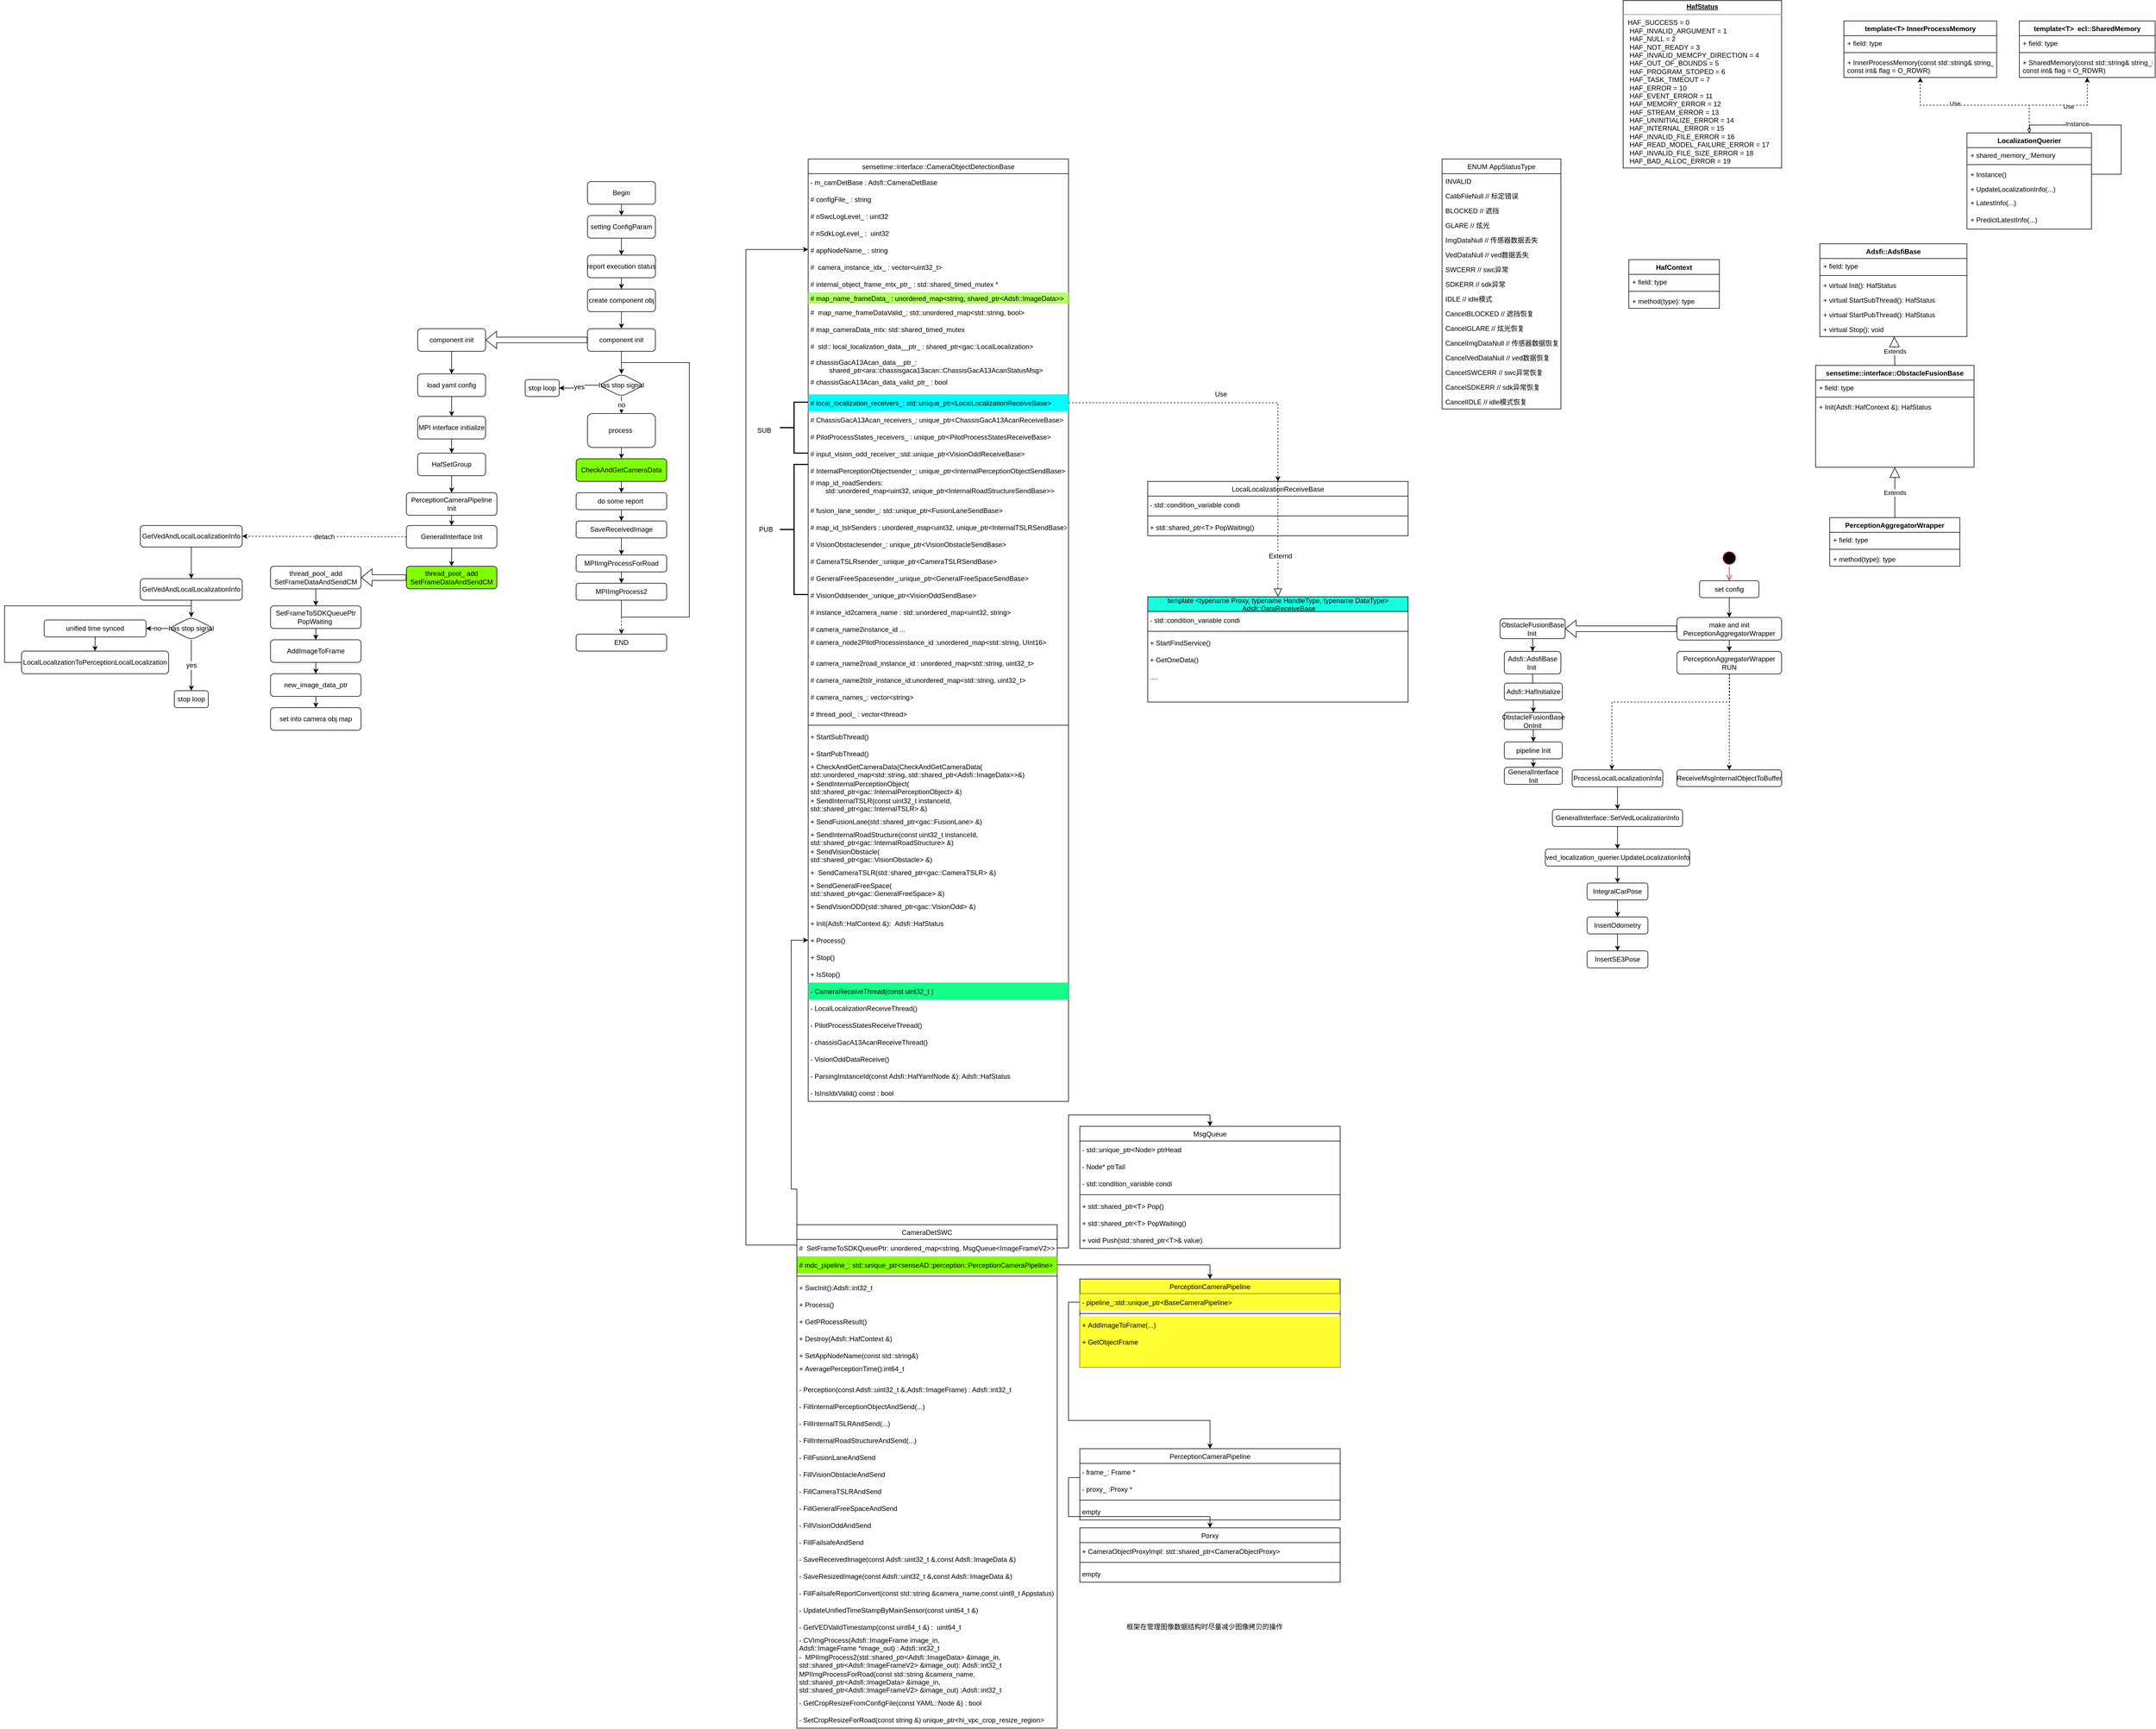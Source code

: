 <mxfile version="20.6.0" type="github">
  <diagram id="C5RBs43oDa-KdzZeNtuy" name="Page-1">
    <mxGraphModel dx="9697" dy="1947" grid="1" gridSize="10" guides="1" tooltips="1" connect="1" arrows="1" fold="1" page="1" pageScale="1" pageWidth="8200" pageHeight="1100" math="0" shadow="0">
      <root>
        <mxCell id="WIyWlLk6GJQsqaUBKTNV-0" />
        <mxCell id="WIyWlLk6GJQsqaUBKTNV-1" parent="WIyWlLk6GJQsqaUBKTNV-0" />
        <mxCell id="gAmVb3VykKKu84ZQ5GU9-1" value="" style="edgeStyle=orthogonalEdgeStyle;rounded=0;orthogonalLoop=1;jettySize=auto;html=1;align=center;fontStyle=0;spacing=0;labelBorderColor=none;fontFamily=Helvetica;fontSize=12;verticalAlign=middle;" parent="WIyWlLk6GJQsqaUBKTNV-1" source="WIyWlLk6GJQsqaUBKTNV-3" target="gAmVb3VykKKu84ZQ5GU9-0" edge="1">
          <mxGeometry relative="1" as="geometry" />
        </mxCell>
        <mxCell id="WIyWlLk6GJQsqaUBKTNV-3" value="Begin" style="rounded=1;whiteSpace=wrap;html=1;fontSize=12;glass=0;strokeWidth=1;shadow=0;align=center;fontStyle=0;spacing=0;labelBorderColor=none;fontFamily=Helvetica;verticalAlign=middle;" parent="WIyWlLk6GJQsqaUBKTNV-1" vertex="1">
          <mxGeometry x="290" y="250" width="120" height="40" as="geometry" />
        </mxCell>
        <mxCell id="mTr-Pit7XFirMjPEWSAB-2" value="" style="edgeStyle=orthogonalEdgeStyle;rounded=0;orthogonalLoop=1;jettySize=auto;html=1;align=center;fontStyle=0;spacing=0;labelBorderColor=none;fontFamily=Helvetica;fontSize=12;verticalAlign=middle;" parent="WIyWlLk6GJQsqaUBKTNV-1" source="gAmVb3VykKKu84ZQ5GU9-0" target="mTr-Pit7XFirMjPEWSAB-1" edge="1">
          <mxGeometry relative="1" as="geometry" />
        </mxCell>
        <mxCell id="gAmVb3VykKKu84ZQ5GU9-0" value="setting ConfigParam" style="rounded=1;whiteSpace=wrap;html=1;fontSize=12;glass=0;strokeWidth=1;shadow=0;align=center;fontStyle=0;spacing=0;labelBorderColor=none;fontFamily=Helvetica;verticalAlign=middle;" parent="WIyWlLk6GJQsqaUBKTNV-1" vertex="1">
          <mxGeometry x="290" y="310" width="120" height="40" as="geometry" />
        </mxCell>
        <mxCell id="mTr-Pit7XFirMjPEWSAB-4" value="" style="edgeStyle=orthogonalEdgeStyle;rounded=0;orthogonalLoop=1;jettySize=auto;html=1;align=center;fontStyle=0;spacing=0;labelBorderColor=none;fontFamily=Helvetica;fontSize=12;verticalAlign=middle;" parent="WIyWlLk6GJQsqaUBKTNV-1" source="mTr-Pit7XFirMjPEWSAB-1" target="mTr-Pit7XFirMjPEWSAB-3" edge="1">
          <mxGeometry relative="1" as="geometry" />
        </mxCell>
        <mxCell id="mTr-Pit7XFirMjPEWSAB-1" value="report execution status" style="rounded=1;whiteSpace=wrap;html=1;fontSize=12;glass=0;strokeWidth=1;shadow=0;align=center;fontStyle=0;spacing=0;labelBorderColor=none;fontFamily=Helvetica;verticalAlign=middle;" parent="WIyWlLk6GJQsqaUBKTNV-1" vertex="1">
          <mxGeometry x="290" y="380" width="120" height="40" as="geometry" />
        </mxCell>
        <mxCell id="mTr-Pit7XFirMjPEWSAB-199" value="" style="edgeStyle=orthogonalEdgeStyle;rounded=0;orthogonalLoop=1;jettySize=auto;html=1;labelBorderColor=none;fontFamily=Helvetica;fontSize=12;" parent="WIyWlLk6GJQsqaUBKTNV-1" source="mTr-Pit7XFirMjPEWSAB-3" target="mTr-Pit7XFirMjPEWSAB-198" edge="1">
          <mxGeometry relative="1" as="geometry" />
        </mxCell>
        <mxCell id="mTr-Pit7XFirMjPEWSAB-3" value="create component obj" style="rounded=1;whiteSpace=wrap;html=1;fontSize=12;glass=0;strokeWidth=1;shadow=0;align=center;fontStyle=0;spacing=0;labelBorderColor=none;fontFamily=Helvetica;verticalAlign=middle;" parent="WIyWlLk6GJQsqaUBKTNV-1" vertex="1">
          <mxGeometry x="290" y="440" width="120" height="40" as="geometry" />
        </mxCell>
        <mxCell id="mTr-Pit7XFirMjPEWSAB-10" value="yes" style="edgeStyle=orthogonalEdgeStyle;rounded=0;orthogonalLoop=1;jettySize=auto;html=1;align=center;fontStyle=0;spacing=0;labelBorderColor=none;fontFamily=Helvetica;fontSize=12;verticalAlign=middle;" parent="WIyWlLk6GJQsqaUBKTNV-1" source="mTr-Pit7XFirMjPEWSAB-5" target="mTr-Pit7XFirMjPEWSAB-9" edge="1">
          <mxGeometry relative="1" as="geometry" />
        </mxCell>
        <mxCell id="mTr-Pit7XFirMjPEWSAB-12" value="no" style="edgeStyle=orthogonalEdgeStyle;rounded=0;orthogonalLoop=1;jettySize=auto;html=1;align=center;fontStyle=0;spacing=0;labelBorderColor=none;fontFamily=Helvetica;fontSize=12;verticalAlign=middle;" parent="WIyWlLk6GJQsqaUBKTNV-1" source="mTr-Pit7XFirMjPEWSAB-5" target="mTr-Pit7XFirMjPEWSAB-11" edge="1">
          <mxGeometry relative="1" as="geometry" />
        </mxCell>
        <mxCell id="mTr-Pit7XFirMjPEWSAB-5" value="has stop signal" style="rhombus;whiteSpace=wrap;html=1;rounded=1;glass=0;strokeWidth=1;shadow=0;align=center;fontStyle=0;spacing=0;labelBorderColor=none;fontFamily=Helvetica;fontSize=12;verticalAlign=middle;" parent="WIyWlLk6GJQsqaUBKTNV-1" vertex="1">
          <mxGeometry x="310" y="590" width="80" height="40" as="geometry" />
        </mxCell>
        <mxCell id="mTr-Pit7XFirMjPEWSAB-9" value="stop loop" style="whiteSpace=wrap;html=1;rounded=1;glass=0;strokeWidth=1;shadow=0;align=center;fontStyle=0;spacing=0;labelBorderColor=none;fontFamily=Helvetica;fontSize=12;verticalAlign=middle;" parent="WIyWlLk6GJQsqaUBKTNV-1" vertex="1">
          <mxGeometry x="180" y="600" width="60" height="30" as="geometry" />
        </mxCell>
        <mxCell id="mTr-Pit7XFirMjPEWSAB-26" value="" style="edgeStyle=orthogonalEdgeStyle;rounded=0;orthogonalLoop=1;jettySize=auto;html=1;align=center;fontStyle=0;spacing=0;labelBorderColor=none;fontFamily=Helvetica;fontSize=12;verticalAlign=middle;" parent="WIyWlLk6GJQsqaUBKTNV-1" source="mTr-Pit7XFirMjPEWSAB-11" target="mTr-Pit7XFirMjPEWSAB-25" edge="1">
          <mxGeometry relative="1" as="geometry" />
        </mxCell>
        <mxCell id="mTr-Pit7XFirMjPEWSAB-11" value="process&amp;nbsp;" style="whiteSpace=wrap;html=1;rounded=1;glass=0;strokeWidth=1;shadow=0;align=center;fontStyle=0;spacing=0;labelBorderColor=none;fontFamily=Helvetica;fontSize=12;verticalAlign=middle;" parent="WIyWlLk6GJQsqaUBKTNV-1" vertex="1">
          <mxGeometry x="290" y="660" width="120" height="60" as="geometry" />
        </mxCell>
        <mxCell id="mTr-Pit7XFirMjPEWSAB-30" value="" style="edgeStyle=orthogonalEdgeStyle;rounded=0;orthogonalLoop=1;jettySize=auto;html=1;align=center;fontStyle=0;spacing=0;labelBorderColor=none;fontFamily=Helvetica;fontSize=12;verticalAlign=middle;" parent="WIyWlLk6GJQsqaUBKTNV-1" source="mTr-Pit7XFirMjPEWSAB-25" target="mTr-Pit7XFirMjPEWSAB-29" edge="1">
          <mxGeometry relative="1" as="geometry" />
        </mxCell>
        <mxCell id="mTr-Pit7XFirMjPEWSAB-25" value="CheckAndGetCameraData" style="whiteSpace=wrap;html=1;rounded=1;glass=0;strokeWidth=1;shadow=0;align=center;fontStyle=0;spacing=0;labelBorderColor=none;fontFamily=Helvetica;fontSize=12;verticalAlign=middle;fillColor=#80FF00;" parent="WIyWlLk6GJQsqaUBKTNV-1" vertex="1">
          <mxGeometry x="270" y="740" width="160" height="40" as="geometry" />
        </mxCell>
        <mxCell id="mTr-Pit7XFirMjPEWSAB-32" value="" style="edgeStyle=orthogonalEdgeStyle;rounded=0;orthogonalLoop=1;jettySize=auto;html=1;align=center;fontStyle=0;spacing=0;labelBorderColor=none;fontFamily=Helvetica;fontSize=12;verticalAlign=middle;" parent="WIyWlLk6GJQsqaUBKTNV-1" source="mTr-Pit7XFirMjPEWSAB-29" target="mTr-Pit7XFirMjPEWSAB-31" edge="1">
          <mxGeometry relative="1" as="geometry" />
        </mxCell>
        <mxCell id="mTr-Pit7XFirMjPEWSAB-29" value="do some report&amp;nbsp;" style="whiteSpace=wrap;html=1;rounded=1;glass=0;strokeWidth=1;shadow=0;align=center;fontStyle=0;spacing=0;labelBorderColor=none;fontFamily=Helvetica;fontSize=12;verticalAlign=middle;" parent="WIyWlLk6GJQsqaUBKTNV-1" vertex="1">
          <mxGeometry x="270" y="800" width="160" height="30" as="geometry" />
        </mxCell>
        <mxCell id="mTr-Pit7XFirMjPEWSAB-34" value="" style="edgeStyle=orthogonalEdgeStyle;rounded=0;orthogonalLoop=1;jettySize=auto;html=1;align=center;fontStyle=0;spacing=0;labelBorderColor=none;fontFamily=Helvetica;fontSize=12;verticalAlign=middle;" parent="WIyWlLk6GJQsqaUBKTNV-1" source="mTr-Pit7XFirMjPEWSAB-31" target="mTr-Pit7XFirMjPEWSAB-33" edge="1">
          <mxGeometry relative="1" as="geometry" />
        </mxCell>
        <mxCell id="mTr-Pit7XFirMjPEWSAB-31" value="SaveReceivedImage" style="whiteSpace=wrap;html=1;rounded=1;glass=0;strokeWidth=1;shadow=0;align=center;fontStyle=0;spacing=0;labelBorderColor=none;fontFamily=Helvetica;fontSize=12;verticalAlign=middle;" parent="WIyWlLk6GJQsqaUBKTNV-1" vertex="1">
          <mxGeometry x="270" y="850" width="160" height="30" as="geometry" />
        </mxCell>
        <mxCell id="mTr-Pit7XFirMjPEWSAB-36" value="" style="edgeStyle=orthogonalEdgeStyle;rounded=0;orthogonalLoop=1;jettySize=auto;html=1;align=center;fontStyle=0;spacing=0;labelBorderColor=none;fontFamily=Helvetica;fontSize=12;verticalAlign=middle;" parent="WIyWlLk6GJQsqaUBKTNV-1" source="mTr-Pit7XFirMjPEWSAB-33" target="mTr-Pit7XFirMjPEWSAB-35" edge="1">
          <mxGeometry relative="1" as="geometry" />
        </mxCell>
        <mxCell id="mTr-Pit7XFirMjPEWSAB-33" value="MPIImgProcessForRoad" style="whiteSpace=wrap;html=1;rounded=1;glass=0;strokeWidth=1;shadow=0;align=center;fontStyle=0;spacing=0;labelBorderColor=none;fontFamily=Helvetica;fontSize=12;verticalAlign=middle;" parent="WIyWlLk6GJQsqaUBKTNV-1" vertex="1">
          <mxGeometry x="270" y="910" width="160" height="30" as="geometry" />
        </mxCell>
        <mxCell id="mTr-Pit7XFirMjPEWSAB-37" style="edgeStyle=orthogonalEdgeStyle;rounded=0;orthogonalLoop=1;jettySize=auto;html=1;entryX=0.5;entryY=0;entryDx=0;entryDy=0;align=center;fontStyle=0;spacing=0;labelBorderColor=none;fontFamily=Helvetica;fontSize=12;verticalAlign=middle;" parent="WIyWlLk6GJQsqaUBKTNV-1" source="mTr-Pit7XFirMjPEWSAB-35" target="mTr-Pit7XFirMjPEWSAB-5" edge="1">
          <mxGeometry relative="1" as="geometry">
            <Array as="points">
              <mxPoint x="350" y="1020" />
              <mxPoint x="470" y="1020" />
              <mxPoint x="470" y="570" />
              <mxPoint x="350" y="570" />
            </Array>
          </mxGeometry>
        </mxCell>
        <mxCell id="mTr-Pit7XFirMjPEWSAB-396" value="" style="edgeStyle=orthogonalEdgeStyle;rounded=0;orthogonalLoop=1;jettySize=auto;html=1;dashed=1;labelBorderColor=none;fontFamily=Helvetica;fontSize=12;" parent="WIyWlLk6GJQsqaUBKTNV-1" source="mTr-Pit7XFirMjPEWSAB-35" target="mTr-Pit7XFirMjPEWSAB-395" edge="1">
          <mxGeometry relative="1" as="geometry" />
        </mxCell>
        <mxCell id="mTr-Pit7XFirMjPEWSAB-35" value="MPIImgProcess2" style="whiteSpace=wrap;html=1;rounded=1;glass=0;strokeWidth=1;shadow=0;align=center;fontStyle=0;spacing=0;labelBorderColor=none;fontFamily=Helvetica;fontSize=12;verticalAlign=middle;" parent="WIyWlLk6GJQsqaUBKTNV-1" vertex="1">
          <mxGeometry x="270" y="960" width="160" height="30" as="geometry" />
        </mxCell>
        <mxCell id="mTr-Pit7XFirMjPEWSAB-51" value="CameraDetSWC" style="swimlane;fontStyle=0;align=center;verticalAlign=middle;childLayout=stackLayout;horizontal=1;startSize=26;horizontalStack=0;resizeParent=1;resizeParentMax=0;resizeLast=0;collapsible=1;marginBottom=0;spacing=0;labelBorderColor=none;fontFamily=Helvetica;fontSize=12;" parent="WIyWlLk6GJQsqaUBKTNV-1" vertex="1">
          <mxGeometry x="660" y="2094" width="460" height="890" as="geometry" />
        </mxCell>
        <mxCell id="mTr-Pit7XFirMjPEWSAB-299" value="#  SetFrameToSDKQueuePtr: unordered_map&lt;string, MsgQueue&lt;ImageFrameV2&gt;&gt;" style="text;strokeColor=none;fillColor=none;align=left;verticalAlign=middle;spacingLeft=4;spacingRight=4;overflow=hidden;rotatable=0;points=[[0,0.5],[1,0.5]];portConstraint=eastwest;fontStyle=0;spacing=0;labelBorderColor=none;fontFamily=Helvetica;fontSize=12;" parent="mTr-Pit7XFirMjPEWSAB-51" vertex="1">
          <mxGeometry y="26" width="460" height="30" as="geometry" />
        </mxCell>
        <mxCell id="mTr-Pit7XFirMjPEWSAB-324" value="# mdc_pipeline_: std::unique_ptr&lt;senseAD::perception::PerceptionCameraPipeline&gt;" style="text;strokeColor=none;fillColor=#80FF00;align=left;verticalAlign=middle;spacingLeft=4;spacingRight=4;overflow=hidden;rotatable=0;points=[[0,0.5],[1,0.5]];portConstraint=eastwest;fontStyle=0;spacing=0;labelBorderColor=none;fontFamily=Helvetica;fontSize=12;" parent="mTr-Pit7XFirMjPEWSAB-51" vertex="1">
          <mxGeometry y="56" width="460" height="30" as="geometry" />
        </mxCell>
        <mxCell id="mTr-Pit7XFirMjPEWSAB-53" value="" style="line;strokeWidth=1;fillColor=none;align=left;verticalAlign=middle;spacingTop=-1;spacingLeft=3;spacingRight=3;rotatable=0;labelPosition=right;points=[];portConstraint=eastwest;strokeColor=inherit;fontStyle=0;spacing=0;labelBorderColor=none;fontFamily=Helvetica;fontSize=12;" parent="mTr-Pit7XFirMjPEWSAB-51" vertex="1">
          <mxGeometry y="86" width="460" height="10" as="geometry" />
        </mxCell>
        <mxCell id="mTr-Pit7XFirMjPEWSAB-148" value="+ SwcInit():Adsfi::int32_t " style="text;strokeColor=none;fillColor=none;align=left;verticalAlign=middle;spacingLeft=4;spacingRight=4;overflow=hidden;rotatable=0;points=[[0,0.5],[1,0.5]];portConstraint=eastwest;fontStyle=0;spacing=0;labelBorderColor=none;fontFamily=Helvetica;fontSize=12;" parent="mTr-Pit7XFirMjPEWSAB-51" vertex="1">
          <mxGeometry y="96" width="460" height="30" as="geometry" />
        </mxCell>
        <mxCell id="mTr-Pit7XFirMjPEWSAB-54" value="+ Process()" style="text;strokeColor=none;fillColor=none;align=left;verticalAlign=middle;spacingLeft=4;spacingRight=4;overflow=hidden;rotatable=0;points=[[0,0.5],[1,0.5]];portConstraint=eastwest;fontStyle=0;spacing=0;labelBorderColor=none;fontFamily=Helvetica;fontSize=12;" parent="mTr-Pit7XFirMjPEWSAB-51" vertex="1">
          <mxGeometry y="126" width="460" height="30" as="geometry" />
        </mxCell>
        <mxCell id="mTr-Pit7XFirMjPEWSAB-147" value="+ GetPRocessResult()" style="text;strokeColor=none;fillColor=none;align=left;verticalAlign=middle;spacingLeft=4;spacingRight=4;overflow=hidden;rotatable=0;points=[[0,0.5],[1,0.5]];portConstraint=eastwest;fontStyle=0;spacing=0;labelBorderColor=none;fontFamily=Helvetica;fontSize=12;" parent="mTr-Pit7XFirMjPEWSAB-51" vertex="1">
          <mxGeometry y="156" width="460" height="30" as="geometry" />
        </mxCell>
        <mxCell id="mTr-Pit7XFirMjPEWSAB-146" value="+ Destroy(Adsfi::HafContext &amp;)" style="text;strokeColor=none;fillColor=none;align=left;verticalAlign=middle;spacingLeft=4;spacingRight=4;overflow=hidden;rotatable=0;points=[[0,0.5],[1,0.5]];portConstraint=eastwest;fontStyle=0;spacing=0;labelBorderColor=none;fontFamily=Helvetica;fontSize=12;" parent="mTr-Pit7XFirMjPEWSAB-51" vertex="1">
          <mxGeometry y="186" width="460" height="30" as="geometry" />
        </mxCell>
        <mxCell id="mTr-Pit7XFirMjPEWSAB-145" value="+ SetAppNodeName(const std::string&amp;)" style="text;strokeColor=none;fillColor=none;align=left;verticalAlign=middle;spacingLeft=4;spacingRight=4;overflow=hidden;rotatable=0;points=[[0,0.5],[1,0.5]];portConstraint=eastwest;fontStyle=0;spacing=0;labelBorderColor=none;fontFamily=Helvetica;fontSize=12;" parent="mTr-Pit7XFirMjPEWSAB-51" vertex="1">
          <mxGeometry y="216" width="460" height="30" as="geometry" />
        </mxCell>
        <mxCell id="mTr-Pit7XFirMjPEWSAB-157" value="+ AveragePerceptionTime():int64_t&#xa;" style="text;strokeColor=none;fillColor=none;align=left;verticalAlign=middle;spacingLeft=4;spacingRight=4;overflow=hidden;rotatable=0;points=[[0,0.5],[1,0.5]];portConstraint=eastwest;fontStyle=0;spacing=0;labelBorderColor=none;fontFamily=Helvetica;fontSize=12;" parent="mTr-Pit7XFirMjPEWSAB-51" vertex="1">
          <mxGeometry y="246" width="460" height="30" as="geometry" />
        </mxCell>
        <mxCell id="mTr-Pit7XFirMjPEWSAB-156" value="- Perception(const Adsfi::uint32_t &amp;,Adsfi::ImageFrame) : Adsfi::int32_t" style="text;strokeColor=none;fillColor=none;align=left;verticalAlign=middle;spacingLeft=4;spacingRight=4;overflow=hidden;rotatable=0;points=[[0,0.5],[1,0.5]];portConstraint=eastwest;fontStyle=0;spacing=0;labelBorderColor=none;fontFamily=Helvetica;fontSize=12;" parent="mTr-Pit7XFirMjPEWSAB-51" vertex="1">
          <mxGeometry y="276" width="460" height="30" as="geometry" />
        </mxCell>
        <mxCell id="mTr-Pit7XFirMjPEWSAB-155" value="- FillInternalPerceptionObjectAndSend(...)" style="text;strokeColor=none;fillColor=none;align=left;verticalAlign=middle;spacingLeft=4;spacingRight=4;overflow=hidden;rotatable=0;points=[[0,0.5],[1,0.5]];portConstraint=eastwest;fontStyle=0;spacing=0;labelBorderColor=none;fontFamily=Helvetica;fontSize=12;" parent="mTr-Pit7XFirMjPEWSAB-51" vertex="1">
          <mxGeometry y="306" width="460" height="30" as="geometry" />
        </mxCell>
        <mxCell id="mTr-Pit7XFirMjPEWSAB-154" value="- FillInternalTSLRAndSend(...)" style="text;strokeColor=none;fillColor=none;align=left;verticalAlign=middle;spacingLeft=4;spacingRight=4;overflow=hidden;rotatable=0;points=[[0,0.5],[1,0.5]];portConstraint=eastwest;fontStyle=0;spacing=0;labelBorderColor=none;fontFamily=Helvetica;fontSize=12;" parent="mTr-Pit7XFirMjPEWSAB-51" vertex="1">
          <mxGeometry y="336" width="460" height="30" as="geometry" />
        </mxCell>
        <mxCell id="mTr-Pit7XFirMjPEWSAB-153" value="- FillInternalRoadStructureAndSend(...)" style="text;strokeColor=none;fillColor=none;align=left;verticalAlign=middle;spacingLeft=4;spacingRight=4;overflow=hidden;rotatable=0;points=[[0,0.5],[1,0.5]];portConstraint=eastwest;fontStyle=0;spacing=0;labelBorderColor=none;fontFamily=Helvetica;fontSize=12;" parent="mTr-Pit7XFirMjPEWSAB-51" vertex="1">
          <mxGeometry y="366" width="460" height="30" as="geometry" />
        </mxCell>
        <mxCell id="mTr-Pit7XFirMjPEWSAB-152" value="- FillFusionLaneAndSend" style="text;strokeColor=none;fillColor=none;align=left;verticalAlign=middle;spacingLeft=4;spacingRight=4;overflow=hidden;rotatable=0;points=[[0,0.5],[1,0.5]];portConstraint=eastwest;fontStyle=0;spacing=0;labelBorderColor=none;fontFamily=Helvetica;fontSize=12;" parent="mTr-Pit7XFirMjPEWSAB-51" vertex="1">
          <mxGeometry y="396" width="460" height="30" as="geometry" />
        </mxCell>
        <mxCell id="mTr-Pit7XFirMjPEWSAB-161" value="- FillVisionObstacleAndSend" style="text;strokeColor=none;fillColor=none;align=left;verticalAlign=middle;spacingLeft=4;spacingRight=4;overflow=hidden;rotatable=0;points=[[0,0.5],[1,0.5]];portConstraint=eastwest;fontStyle=0;spacing=0;labelBorderColor=none;fontFamily=Helvetica;fontSize=12;" parent="mTr-Pit7XFirMjPEWSAB-51" vertex="1">
          <mxGeometry y="426" width="460" height="30" as="geometry" />
        </mxCell>
        <mxCell id="mTr-Pit7XFirMjPEWSAB-160" value="- FillCameraTSLRAndSend" style="text;strokeColor=none;fillColor=none;align=left;verticalAlign=middle;spacingLeft=4;spacingRight=4;overflow=hidden;rotatable=0;points=[[0,0.5],[1,0.5]];portConstraint=eastwest;fontStyle=0;spacing=0;labelBorderColor=none;fontFamily=Helvetica;fontSize=12;" parent="mTr-Pit7XFirMjPEWSAB-51" vertex="1">
          <mxGeometry y="456" width="460" height="30" as="geometry" />
        </mxCell>
        <mxCell id="mTr-Pit7XFirMjPEWSAB-159" value="- FillGeneralFreeSpaceAndSend" style="text;strokeColor=none;fillColor=none;align=left;verticalAlign=middle;spacingLeft=4;spacingRight=4;overflow=hidden;rotatable=0;points=[[0,0.5],[1,0.5]];portConstraint=eastwest;fontStyle=0;spacing=0;labelBorderColor=none;fontFamily=Helvetica;fontSize=12;" parent="mTr-Pit7XFirMjPEWSAB-51" vertex="1">
          <mxGeometry y="486" width="460" height="30" as="geometry" />
        </mxCell>
        <mxCell id="mTr-Pit7XFirMjPEWSAB-151" value="- FillVisionOddAndSend" style="text;strokeColor=none;fillColor=none;align=left;verticalAlign=middle;spacingLeft=4;spacingRight=4;overflow=hidden;rotatable=0;points=[[0,0.5],[1,0.5]];portConstraint=eastwest;fontStyle=0;spacing=0;labelBorderColor=none;fontFamily=Helvetica;fontSize=12;" parent="mTr-Pit7XFirMjPEWSAB-51" vertex="1">
          <mxGeometry y="516" width="460" height="30" as="geometry" />
        </mxCell>
        <mxCell id="mTr-Pit7XFirMjPEWSAB-144" value="- FillFailsafeAndSend" style="text;strokeColor=none;fillColor=none;align=left;verticalAlign=middle;spacingLeft=4;spacingRight=4;overflow=hidden;rotatable=0;points=[[0,0.5],[1,0.5]];portConstraint=eastwest;fontStyle=0;spacing=0;labelBorderColor=none;fontFamily=Helvetica;fontSize=12;" parent="mTr-Pit7XFirMjPEWSAB-51" vertex="1">
          <mxGeometry y="546" width="460" height="30" as="geometry" />
        </mxCell>
        <mxCell id="mTr-Pit7XFirMjPEWSAB-162" value="- SaveReceivedImage(const Adsfi::uint32_t &amp;,const Adsfi::ImageData &amp;)" style="text;strokeColor=none;fillColor=none;align=left;verticalAlign=middle;spacingLeft=4;spacingRight=4;overflow=hidden;rotatable=0;points=[[0,0.5],[1,0.5]];portConstraint=eastwest;fontStyle=0;spacing=0;labelBorderColor=none;fontFamily=Helvetica;fontSize=12;" parent="mTr-Pit7XFirMjPEWSAB-51" vertex="1">
          <mxGeometry y="576" width="460" height="30" as="geometry" />
        </mxCell>
        <mxCell id="mTr-Pit7XFirMjPEWSAB-163" value="- SaveResizedImage(const Adsfi::uint32_t &amp;,const Adsfi::ImageData &amp;)" style="text;strokeColor=none;fillColor=none;align=left;verticalAlign=middle;spacingLeft=4;spacingRight=4;overflow=hidden;rotatable=0;points=[[0,0.5],[1,0.5]];portConstraint=eastwest;fontStyle=0;spacing=0;labelBorderColor=none;fontFamily=Helvetica;fontSize=12;" parent="mTr-Pit7XFirMjPEWSAB-51" vertex="1">
          <mxGeometry y="606" width="460" height="30" as="geometry" />
        </mxCell>
        <mxCell id="mTr-Pit7XFirMjPEWSAB-164" value="- FillFailsafeReportConvert(const std::string &amp;camera_name,const uint8_t Appstatus)" style="text;strokeColor=none;fillColor=none;align=left;verticalAlign=middle;spacingLeft=4;spacingRight=4;overflow=hidden;rotatable=0;points=[[0,0.5],[1,0.5]];portConstraint=eastwest;fontStyle=0;spacing=0;labelBorderColor=none;fontFamily=Helvetica;fontSize=12;" parent="mTr-Pit7XFirMjPEWSAB-51" vertex="1">
          <mxGeometry y="636" width="460" height="30" as="geometry" />
        </mxCell>
        <mxCell id="mTr-Pit7XFirMjPEWSAB-165" value="- UpdateUnifiedTimeStampByMainSensor(const uint64_t &amp;)" style="text;strokeColor=none;fillColor=none;align=left;verticalAlign=middle;spacingLeft=4;spacingRight=4;overflow=hidden;rotatable=0;points=[[0,0.5],[1,0.5]];portConstraint=eastwest;fontStyle=0;spacing=0;labelBorderColor=none;fontFamily=Helvetica;fontSize=12;" parent="mTr-Pit7XFirMjPEWSAB-51" vertex="1">
          <mxGeometry y="666" width="460" height="30" as="geometry" />
        </mxCell>
        <mxCell id="mTr-Pit7XFirMjPEWSAB-166" value="- GetVEDValidTimestamp(const uint64_t &amp;) :  uint64_t" style="text;strokeColor=none;fillColor=none;align=left;verticalAlign=middle;spacingLeft=4;spacingRight=4;overflow=hidden;rotatable=0;points=[[0,0.5],[1,0.5]];portConstraint=eastwest;fontStyle=0;spacing=0;labelBorderColor=none;fontFamily=Helvetica;fontSize=12;" parent="mTr-Pit7XFirMjPEWSAB-51" vertex="1">
          <mxGeometry y="696" width="460" height="30" as="geometry" />
        </mxCell>
        <mxCell id="mTr-Pit7XFirMjPEWSAB-167" value="- CVImgProcess(Adsfi::ImageFrame image_in,&#xa;                                Adsfi::ImageFrame *image_out) : Adsfi::int32_t" style="text;strokeColor=none;fillColor=none;align=left;verticalAlign=middle;spacingLeft=4;spacingRight=4;overflow=hidden;rotatable=0;points=[[0,0.5],[1,0.5]];portConstraint=eastwest;fontStyle=0;spacing=0;labelBorderColor=none;fontFamily=Helvetica;fontSize=12;" parent="mTr-Pit7XFirMjPEWSAB-51" vertex="1">
          <mxGeometry y="726" width="460" height="30" as="geometry" />
        </mxCell>
        <mxCell id="mTr-Pit7XFirMjPEWSAB-171" value="-  MPIImgProcess2(std::shared_ptr&lt;Adsfi::ImageData&gt; &amp;image_in,&#xa;std::shared_ptr&lt;Adsfi::ImageFrameV2&gt; &amp;image_out): Adsfi::int32_t" style="text;strokeColor=none;fillColor=none;align=left;verticalAlign=middle;spacingLeft=4;spacingRight=4;overflow=hidden;rotatable=0;points=[[0,0.5],[1,0.5]];portConstraint=eastwest;fontStyle=0;spacing=0;labelBorderColor=none;fontFamily=Helvetica;fontSize=12;" parent="mTr-Pit7XFirMjPEWSAB-51" vertex="1">
          <mxGeometry y="756" width="460" height="30" as="geometry" />
        </mxCell>
        <mxCell id="mTr-Pit7XFirMjPEWSAB-170" value="MPIImgProcessForRoad(const std::string &amp;camera_name,&#xa;std::shared_ptr&lt;Adsfi::ImageData&gt; &amp;image_in,&#xa;std::shared_ptr&lt;Adsfi::ImageFrameV2&gt; &amp;image_out) :Adsfi::int32_t " style="text;strokeColor=none;fillColor=none;align=left;verticalAlign=middle;spacingLeft=4;spacingRight=4;overflow=hidden;rotatable=0;points=[[0,0.5],[1,0.5]];portConstraint=eastwest;fontStyle=0;spacing=0;labelBorderColor=none;fontFamily=Helvetica;fontSize=12;" parent="mTr-Pit7XFirMjPEWSAB-51" vertex="1">
          <mxGeometry y="786" width="460" height="44" as="geometry" />
        </mxCell>
        <mxCell id="mTr-Pit7XFirMjPEWSAB-169" value="- GetCropResizeFromConfigFile(const YAML::Node &amp;) : bool" style="text;strokeColor=none;fillColor=none;align=left;verticalAlign=middle;spacingLeft=4;spacingRight=4;overflow=hidden;rotatable=0;points=[[0,0.5],[1,0.5]];portConstraint=eastwest;fontStyle=0;spacing=0;labelBorderColor=none;fontFamily=Helvetica;fontSize=12;" parent="mTr-Pit7XFirMjPEWSAB-51" vertex="1">
          <mxGeometry y="830" width="460" height="30" as="geometry" />
        </mxCell>
        <mxCell id="mTr-Pit7XFirMjPEWSAB-168" value="- SetCropResizeForRoad(const string &amp;) unique_ptr&lt;hi_vpc_crop_resize_region&gt; " style="text;strokeColor=none;fillColor=none;align=left;verticalAlign=middle;spacingLeft=4;spacingRight=4;overflow=hidden;rotatable=0;points=[[0,0.5],[1,0.5]];portConstraint=eastwest;fontStyle=0;spacing=0;labelBorderColor=none;fontFamily=Helvetica;fontSize=12;" parent="mTr-Pit7XFirMjPEWSAB-51" vertex="1">
          <mxGeometry y="860" width="460" height="30" as="geometry" />
        </mxCell>
        <mxCell id="mTr-Pit7XFirMjPEWSAB-62" value="sensetime::interface::CameraObjectDetectionBase" style="swimlane;fontStyle=0;align=center;verticalAlign=middle;childLayout=stackLayout;horizontal=1;startSize=26;horizontalStack=0;resizeParent=1;resizeParentMax=0;resizeLast=0;collapsible=1;marginBottom=0;spacing=0;labelBorderColor=none;fontFamily=Helvetica;fontSize=12;" parent="WIyWlLk6GJQsqaUBKTNV-1" vertex="1">
          <mxGeometry x="680" y="210" width="460" height="1666" as="geometry" />
        </mxCell>
        <mxCell id="mTr-Pit7XFirMjPEWSAB-94" value="- m_camDetBase : Adsfi::CameraDetBase " style="text;strokeColor=none;fillColor=none;align=left;verticalAlign=middle;spacingLeft=4;spacingRight=4;overflow=hidden;rotatable=0;points=[[0,0.5],[1,0.5]];portConstraint=eastwest;fontStyle=0;spacing=0;labelBorderColor=none;fontFamily=Helvetica;fontSize=12;" parent="mTr-Pit7XFirMjPEWSAB-62" vertex="1">
          <mxGeometry y="26" width="460" height="30" as="geometry" />
        </mxCell>
        <mxCell id="mTr-Pit7XFirMjPEWSAB-63" value="# configFile_ : string" style="text;strokeColor=none;fillColor=none;align=left;verticalAlign=middle;spacingLeft=4;spacingRight=4;overflow=hidden;rotatable=0;points=[[0,0.5],[1,0.5]];portConstraint=eastwest;fontStyle=0;spacing=0;labelBorderColor=none;fontFamily=Helvetica;fontSize=12;" parent="mTr-Pit7XFirMjPEWSAB-62" vertex="1">
          <mxGeometry y="56" width="460" height="30" as="geometry" />
        </mxCell>
        <mxCell id="mTr-Pit7XFirMjPEWSAB-93" value="# nSwcLogLevel_ : uint32" style="text;strokeColor=none;fillColor=none;align=left;verticalAlign=middle;spacingLeft=4;spacingRight=4;overflow=hidden;rotatable=0;points=[[0,0.5],[1,0.5]];portConstraint=eastwest;fontStyle=0;spacing=0;labelBorderColor=none;fontFamily=Helvetica;fontSize=12;" parent="mTr-Pit7XFirMjPEWSAB-62" vertex="1">
          <mxGeometry y="86" width="460" height="30" as="geometry" />
        </mxCell>
        <mxCell id="mTr-Pit7XFirMjPEWSAB-92" value="# nSdkLogLevel_ :  uint32" style="text;strokeColor=none;fillColor=none;align=left;verticalAlign=middle;spacingLeft=4;spacingRight=4;overflow=hidden;rotatable=0;points=[[0,0.5],[1,0.5]];portConstraint=eastwest;fontStyle=0;spacing=0;labelBorderColor=none;fontFamily=Helvetica;fontSize=12;" parent="mTr-Pit7XFirMjPEWSAB-62" vertex="1">
          <mxGeometry y="116" width="460" height="30" as="geometry" />
        </mxCell>
        <mxCell id="mTr-Pit7XFirMjPEWSAB-110" value="# appNodeName_ : string" style="text;strokeColor=none;fillColor=none;align=left;verticalAlign=middle;spacingLeft=4;spacingRight=4;overflow=hidden;rotatable=0;points=[[0,0.5],[1,0.5]];portConstraint=eastwest;fontStyle=0;spacing=0;labelBorderColor=none;fontFamily=Helvetica;fontSize=12;" parent="mTr-Pit7XFirMjPEWSAB-62" vertex="1">
          <mxGeometry y="146" width="460" height="30" as="geometry" />
        </mxCell>
        <mxCell id="mTr-Pit7XFirMjPEWSAB-109" value="#  camera_instance_idx_ : vector&lt;uint32_t&gt;" style="text;strokeColor=none;fillColor=none;align=left;verticalAlign=middle;spacingLeft=4;spacingRight=4;overflow=hidden;rotatable=0;points=[[0,0.5],[1,0.5]];portConstraint=eastwest;fontStyle=0;spacing=0;labelBorderColor=none;fontFamily=Helvetica;fontSize=12;" parent="mTr-Pit7XFirMjPEWSAB-62" vertex="1">
          <mxGeometry y="176" width="460" height="30" as="geometry" />
        </mxCell>
        <mxCell id="mTr-Pit7XFirMjPEWSAB-108" value="# internal_object_frame_mtx_ptr_ : std::shared_timed_mutex *" style="text;strokeColor=none;fillColor=none;align=left;verticalAlign=middle;spacingLeft=4;spacingRight=4;overflow=hidden;rotatable=0;points=[[0,0.5],[1,0.5]];portConstraint=eastwest;fontStyle=0;spacing=0;labelBorderColor=none;fontFamily=Helvetica;fontSize=12;" parent="mTr-Pit7XFirMjPEWSAB-62" vertex="1">
          <mxGeometry y="206" width="460" height="30" as="geometry" />
        </mxCell>
        <mxCell id="mTr-Pit7XFirMjPEWSAB-107" value="# map_name_frameData_ : unordered_map&lt;string, shared_ptr&lt;Adsfi::ImageData&gt;&gt;" style="text;strokeColor=none;fillColor=#B3FF66;align=left;verticalAlign=middle;spacingLeft=4;spacingRight=4;overflow=hidden;rotatable=0;points=[[0,0.5],[1,0.5]];portConstraint=eastwest;fontStyle=0;spacing=0;labelBorderColor=none;fontFamily=Helvetica;fontSize=12;" parent="mTr-Pit7XFirMjPEWSAB-62" vertex="1">
          <mxGeometry y="236" width="460" height="20" as="geometry" />
        </mxCell>
        <mxCell id="mTr-Pit7XFirMjPEWSAB-106" value="#  map_name_frameDataValid_: std::unordered_map&lt;std::string, bool&gt;" style="text;strokeColor=none;fillColor=none;align=left;verticalAlign=middle;spacingLeft=4;spacingRight=4;overflow=hidden;rotatable=0;points=[[0,0.5],[1,0.5]];portConstraint=eastwest;fontStyle=0;spacing=0;labelBorderColor=none;fontFamily=Helvetica;fontSize=12;" parent="mTr-Pit7XFirMjPEWSAB-62" vertex="1">
          <mxGeometry y="256" width="460" height="30" as="geometry" />
        </mxCell>
        <mxCell id="mTr-Pit7XFirMjPEWSAB-105" value="# map_cameraData_mtx: std::shared_timed_mutex" style="text;strokeColor=none;fillColor=none;align=left;verticalAlign=middle;spacingLeft=4;spacingRight=4;overflow=hidden;rotatable=0;points=[[0,0.5],[1,0.5]];portConstraint=eastwest;fontStyle=0;spacing=0;labelBorderColor=none;fontFamily=Helvetica;fontSize=12;" parent="mTr-Pit7XFirMjPEWSAB-62" vertex="1">
          <mxGeometry y="286" width="460" height="30" as="geometry" />
        </mxCell>
        <mxCell id="mTr-Pit7XFirMjPEWSAB-116" value="#  std:: local_localization_data__ptr_ : shared_ptr&lt;gac::LocalLocalization&gt;" style="text;strokeColor=none;fillColor=none;align=left;verticalAlign=middle;spacingLeft=4;spacingRight=4;overflow=hidden;rotatable=0;points=[[0,0.5],[1,0.5]];portConstraint=eastwest;fontStyle=0;spacing=0;labelBorderColor=none;fontFamily=Helvetica;fontSize=12;" parent="mTr-Pit7XFirMjPEWSAB-62" vertex="1">
          <mxGeometry y="316" width="460" height="30" as="geometry" />
        </mxCell>
        <mxCell id="mTr-Pit7XFirMjPEWSAB-115" value="# chassisGacA13Acan_data__ptr_:&#xa;          shared_ptr&lt;ara::chassisgaca13acan::ChassisGacA13AcanStatusMsg&gt;" style="text;strokeColor=none;fillColor=none;align=left;verticalAlign=middle;spacingLeft=4;spacingRight=4;overflow=hidden;rotatable=0;points=[[0,0.5],[1,0.5]];portConstraint=eastwest;fontStyle=0;spacing=0;labelBorderColor=none;fontFamily=Helvetica;fontSize=12;" parent="mTr-Pit7XFirMjPEWSAB-62" vertex="1">
          <mxGeometry y="346" width="460" height="40" as="geometry" />
        </mxCell>
        <mxCell id="mTr-Pit7XFirMjPEWSAB-114" value="# chassisGacA13Acan_data_valid_ptr_ : bool&#xa;" style="text;strokeColor=none;fillColor=none;align=left;verticalAlign=middle;spacingLeft=4;spacingRight=4;overflow=hidden;rotatable=0;points=[[0,0.5],[1,0.5]];portConstraint=eastwest;fontStyle=0;spacing=0;labelBorderColor=none;fontFamily=Helvetica;fontSize=12;" parent="mTr-Pit7XFirMjPEWSAB-62" vertex="1">
          <mxGeometry y="386" width="460" height="30" as="geometry" />
        </mxCell>
        <mxCell id="mTr-Pit7XFirMjPEWSAB-113" value="# local_localization_receivers_: std::unique_ptr&lt;LocalLocalizationReceiveBase&gt;" style="text;strokeColor=none;fillColor=#00FFFF;align=left;verticalAlign=middle;spacingLeft=4;spacingRight=4;overflow=hidden;rotatable=0;points=[[0,0.5],[1,0.5]];portConstraint=eastwest;fontStyle=0;spacing=0;labelBorderColor=none;fontFamily=Helvetica;fontSize=12;" parent="mTr-Pit7XFirMjPEWSAB-62" vertex="1">
          <mxGeometry y="416" width="460" height="30" as="geometry" />
        </mxCell>
        <mxCell id="mTr-Pit7XFirMjPEWSAB-112" value="# ChassisGacA13Acan_receivers_: unique_ptr&lt;ChassisGacA13AcanReceiveBase&gt; " style="text;strokeColor=none;fillColor=none;align=left;verticalAlign=middle;spacingLeft=4;spacingRight=4;overflow=hidden;rotatable=0;points=[[0,0.5],[1,0.5]];portConstraint=eastwest;fontStyle=0;spacing=0;labelBorderColor=none;fontFamily=Helvetica;fontSize=12;" parent="mTr-Pit7XFirMjPEWSAB-62" vertex="1">
          <mxGeometry y="446" width="460" height="30" as="geometry" />
        </mxCell>
        <mxCell id="mTr-Pit7XFirMjPEWSAB-111" value="# PilotProcessStates_receivers_ : unique_ptr&lt;PilotProcessStatesReceiveBase&gt;" style="text;strokeColor=none;fillColor=none;align=left;verticalAlign=middle;spacingLeft=4;spacingRight=4;overflow=hidden;rotatable=0;points=[[0,0.5],[1,0.5]];portConstraint=eastwest;fontStyle=0;spacing=0;labelBorderColor=none;fontFamily=Helvetica;fontSize=12;" parent="mTr-Pit7XFirMjPEWSAB-62" vertex="1">
          <mxGeometry y="476" width="460" height="30" as="geometry" />
        </mxCell>
        <mxCell id="mTr-Pit7XFirMjPEWSAB-121" value="# input_vision_odd_receiver_:std::unique_ptr&lt;VisionOddReceiveBase&gt; " style="text;strokeColor=none;fillColor=none;align=left;verticalAlign=middle;spacingLeft=4;spacingRight=4;overflow=hidden;rotatable=0;points=[[0,0.5],[1,0.5]];portConstraint=eastwest;fontStyle=0;spacing=0;labelBorderColor=none;fontFamily=Helvetica;fontSize=12;" parent="mTr-Pit7XFirMjPEWSAB-62" vertex="1">
          <mxGeometry y="506" width="460" height="30" as="geometry" />
        </mxCell>
        <mxCell id="mTr-Pit7XFirMjPEWSAB-120" value="# InternalPerceptionObjectsender_: unique_ptr&lt;InternalPerceptionObjectSendBase&gt;" style="text;strokeColor=none;fillColor=none;align=left;verticalAlign=middle;spacingLeft=4;spacingRight=4;overflow=hidden;rotatable=0;points=[[0,0.5],[1,0.5]];portConstraint=eastwest;fontStyle=0;spacing=0;labelBorderColor=none;fontFamily=Helvetica;fontSize=12;" parent="mTr-Pit7XFirMjPEWSAB-62" vertex="1">
          <mxGeometry y="536" width="460" height="30" as="geometry" />
        </mxCell>
        <mxCell id="mTr-Pit7XFirMjPEWSAB-119" value="# map_id_roadSenders:&#xa;        std::unordered_map&lt;uint32, unique_ptr&lt;InternalRoadStructureSendBase&gt;&gt;&#xa;" style="text;strokeColor=none;fillColor=none;align=left;verticalAlign=middle;spacingLeft=4;spacingRight=4;overflow=hidden;rotatable=0;points=[[0,0.5],[1,0.5]];portConstraint=eastwest;fontStyle=0;spacing=0;labelBorderColor=none;fontFamily=Helvetica;fontSize=12;" parent="mTr-Pit7XFirMjPEWSAB-62" vertex="1">
          <mxGeometry y="566" width="460" height="40" as="geometry" />
        </mxCell>
        <mxCell id="mTr-Pit7XFirMjPEWSAB-126" value="# fusion_lane_sender_: std::unique_ptr&lt;FusionLaneSendBase&gt; " style="text;strokeColor=none;fillColor=none;align=left;verticalAlign=middle;spacingLeft=4;spacingRight=4;overflow=hidden;rotatable=0;points=[[0,0.5],[1,0.5]];portConstraint=eastwest;fontStyle=0;spacing=0;labelBorderColor=none;fontFamily=Helvetica;fontSize=12;" parent="mTr-Pit7XFirMjPEWSAB-62" vertex="1">
          <mxGeometry y="606" width="460" height="30" as="geometry" />
        </mxCell>
        <mxCell id="mTr-Pit7XFirMjPEWSAB-125" value="# map_id_tslrSenders : unordered_map&lt;uint32, unique_ptr&lt;InternalTSLRSendBase&gt;&gt;" style="text;strokeColor=none;fillColor=none;align=left;verticalAlign=middle;spacingLeft=4;spacingRight=4;overflow=hidden;rotatable=0;points=[[0,0.5],[1,0.5]];portConstraint=eastwest;fontStyle=0;spacing=0;labelBorderColor=none;fontFamily=Helvetica;fontSize=12;" parent="mTr-Pit7XFirMjPEWSAB-62" vertex="1">
          <mxGeometry y="636" width="460" height="30" as="geometry" />
        </mxCell>
        <mxCell id="mTr-Pit7XFirMjPEWSAB-124" value="# VisionObstaclesender_: unique_ptr&lt;VisionObstacleSendBase&gt; " style="text;strokeColor=none;fillColor=none;align=left;verticalAlign=middle;spacingLeft=4;spacingRight=4;overflow=hidden;rotatable=0;points=[[0,0.5],[1,0.5]];portConstraint=eastwest;fontStyle=0;spacing=0;labelBorderColor=none;fontFamily=Helvetica;fontSize=12;" parent="mTr-Pit7XFirMjPEWSAB-62" vertex="1">
          <mxGeometry y="666" width="460" height="30" as="geometry" />
        </mxCell>
        <mxCell id="mTr-Pit7XFirMjPEWSAB-118" value="# CameraTSLRsender_:unique_ptr&lt;CameraTSLRSendBase&gt; " style="text;strokeColor=none;fillColor=none;align=left;verticalAlign=middle;spacingLeft=4;spacingRight=4;overflow=hidden;rotatable=0;points=[[0,0.5],[1,0.5]];portConstraint=eastwest;fontStyle=0;spacing=0;labelBorderColor=none;fontFamily=Helvetica;fontSize=12;" parent="mTr-Pit7XFirMjPEWSAB-62" vertex="1">
          <mxGeometry y="696" width="460" height="30" as="geometry" />
        </mxCell>
        <mxCell id="mTr-Pit7XFirMjPEWSAB-117" value="# GeneralFreeSpacesender_:unique_ptr&lt;GeneralFreeSpaceSendBase&gt; " style="text;strokeColor=none;fillColor=none;align=left;verticalAlign=middle;spacingLeft=4;spacingRight=4;overflow=hidden;rotatable=0;points=[[0,0.5],[1,0.5]];portConstraint=eastwest;fontStyle=0;spacing=0;labelBorderColor=none;fontFamily=Helvetica;fontSize=12;" parent="mTr-Pit7XFirMjPEWSAB-62" vertex="1">
          <mxGeometry y="726" width="460" height="30" as="geometry" />
        </mxCell>
        <mxCell id="mTr-Pit7XFirMjPEWSAB-132" value="# VisionOddsender_:unique_ptr&lt;VisionOddSendBase&gt; " style="text;strokeColor=none;fillColor=none;align=left;verticalAlign=middle;spacingLeft=4;spacingRight=4;overflow=hidden;rotatable=0;points=[[0,0.5],[1,0.5]];portConstraint=eastwest;fontStyle=0;spacing=0;labelBorderColor=none;fontFamily=Helvetica;fontSize=12;" parent="mTr-Pit7XFirMjPEWSAB-62" vertex="1">
          <mxGeometry y="756" width="460" height="30" as="geometry" />
        </mxCell>
        <mxCell id="mTr-Pit7XFirMjPEWSAB-131" value="# instance_id2camera_name : std::unordered_map&lt;uint32, string&gt; " style="text;strokeColor=none;fillColor=none;align=left;verticalAlign=middle;spacingLeft=4;spacingRight=4;overflow=hidden;rotatable=0;points=[[0,0.5],[1,0.5]];portConstraint=eastwest;fontStyle=0;spacing=0;labelBorderColor=none;fontFamily=Helvetica;fontSize=12;" parent="mTr-Pit7XFirMjPEWSAB-62" vertex="1">
          <mxGeometry y="786" width="460" height="30" as="geometry" />
        </mxCell>
        <mxCell id="mTr-Pit7XFirMjPEWSAB-130" value="# camera_name2instance_id ..." style="text;strokeColor=none;fillColor=none;align=left;verticalAlign=middle;spacingLeft=4;spacingRight=4;overflow=hidden;rotatable=0;points=[[0,0.5],[1,0.5]];portConstraint=eastwest;fontStyle=0;spacing=0;labelBorderColor=none;fontFamily=Helvetica;fontSize=12;" parent="mTr-Pit7XFirMjPEWSAB-62" vertex="1">
          <mxGeometry y="816" width="460" height="30" as="geometry" />
        </mxCell>
        <mxCell id="mTr-Pit7XFirMjPEWSAB-129" value="# camera_node2PilotProcessinstance_id :unordered_map&lt;std::string, UInt16&gt;&#xa;" style="text;strokeColor=none;fillColor=none;align=left;verticalAlign=middle;spacingLeft=4;spacingRight=4;overflow=hidden;rotatable=0;points=[[0,0.5],[1,0.5]];portConstraint=eastwest;fontStyle=0;spacing=0;labelBorderColor=none;fontFamily=Helvetica;fontSize=12;" parent="mTr-Pit7XFirMjPEWSAB-62" vertex="1">
          <mxGeometry y="846" width="460" height="30" as="geometry" />
        </mxCell>
        <mxCell id="mTr-Pit7XFirMjPEWSAB-128" value="# camera_name2road_instance_id : unordered_map&lt;std::string, uint32_t&gt; " style="text;strokeColor=none;fillColor=none;align=left;verticalAlign=middle;spacingLeft=4;spacingRight=4;overflow=hidden;rotatable=0;points=[[0,0.5],[1,0.5]];portConstraint=eastwest;fontStyle=0;spacing=0;labelBorderColor=none;fontFamily=Helvetica;fontSize=12;" parent="mTr-Pit7XFirMjPEWSAB-62" vertex="1">
          <mxGeometry y="876" width="460" height="30" as="geometry" />
        </mxCell>
        <mxCell id="mTr-Pit7XFirMjPEWSAB-136" value="# camera_name2tslr_instance_id:unordered_map&lt;std::string, uint32_t&gt; " style="text;strokeColor=none;fillColor=none;align=left;verticalAlign=middle;spacingLeft=4;spacingRight=4;overflow=hidden;rotatable=0;points=[[0,0.5],[1,0.5]];portConstraint=eastwest;fontStyle=0;spacing=0;labelBorderColor=none;fontFamily=Helvetica;fontSize=12;" parent="mTr-Pit7XFirMjPEWSAB-62" vertex="1">
          <mxGeometry y="906" width="460" height="30" as="geometry" />
        </mxCell>
        <mxCell id="mTr-Pit7XFirMjPEWSAB-135" value="# camera_names_: vector&lt;string&gt;" style="text;strokeColor=none;fillColor=none;align=left;verticalAlign=middle;spacingLeft=4;spacingRight=4;overflow=hidden;rotatable=0;points=[[0,0.5],[1,0.5]];portConstraint=eastwest;fontStyle=0;spacing=0;labelBorderColor=none;fontFamily=Helvetica;fontSize=12;" parent="mTr-Pit7XFirMjPEWSAB-62" vertex="1">
          <mxGeometry y="936" width="460" height="30" as="geometry" />
        </mxCell>
        <mxCell id="mTr-Pit7XFirMjPEWSAB-134" value="# thread_pool_ : vector&lt;thread&gt;" style="text;strokeColor=none;fillColor=none;align=left;verticalAlign=middle;spacingLeft=4;spacingRight=4;overflow=hidden;rotatable=0;points=[[0,0.5],[1,0.5]];portConstraint=eastwest;fontStyle=0;spacing=0;labelBorderColor=none;fontFamily=Helvetica;fontSize=12;" parent="mTr-Pit7XFirMjPEWSAB-62" vertex="1">
          <mxGeometry y="966" width="460" height="30" as="geometry" />
        </mxCell>
        <mxCell id="mTr-Pit7XFirMjPEWSAB-64" value="" style="line;strokeWidth=1;fillColor=none;align=left;verticalAlign=middle;spacingTop=-1;spacingLeft=3;spacingRight=3;rotatable=0;labelPosition=right;points=[];portConstraint=eastwest;strokeColor=inherit;fontStyle=0;spacing=0;labelBorderColor=none;fontFamily=Helvetica;fontSize=12;" parent="mTr-Pit7XFirMjPEWSAB-62" vertex="1">
          <mxGeometry y="996" width="460" height="10" as="geometry" />
        </mxCell>
        <mxCell id="mTr-Pit7XFirMjPEWSAB-65" value="+ StartSubThread()" style="text;strokeColor=none;fillColor=none;align=left;verticalAlign=middle;spacingLeft=4;spacingRight=4;overflow=hidden;rotatable=0;points=[[0,0.5],[1,0.5]];portConstraint=eastwest;fontStyle=0;spacing=0;labelBorderColor=none;fontFamily=Helvetica;fontSize=12;" parent="mTr-Pit7XFirMjPEWSAB-62" vertex="1">
          <mxGeometry y="1006" width="460" height="30" as="geometry" />
        </mxCell>
        <mxCell id="mTr-Pit7XFirMjPEWSAB-70" value="+ StartPubThread()" style="text;strokeColor=none;fillColor=none;align=left;verticalAlign=middle;spacingLeft=4;spacingRight=4;overflow=hidden;rotatable=0;points=[[0,0.5],[1,0.5]];portConstraint=eastwest;fontStyle=0;spacing=0;labelBorderColor=none;fontFamily=Helvetica;fontSize=12;" parent="mTr-Pit7XFirMjPEWSAB-62" vertex="1">
          <mxGeometry y="1036" width="460" height="30" as="geometry" />
        </mxCell>
        <mxCell id="mTr-Pit7XFirMjPEWSAB-69" value="+ CheckAndGetCameraData(CheckAndGetCameraData(&#xa;        std::unordered_map&lt;std::string, std::shared_ptr&lt;Adsfi::ImageData&gt;&gt;&amp;)" style="text;strokeColor=none;fillColor=none;align=left;verticalAlign=middle;spacingLeft=4;spacingRight=4;overflow=hidden;rotatable=0;points=[[0,0.5],[1,0.5]];portConstraint=eastwest;fontStyle=0;spacing=0;labelBorderColor=none;fontFamily=Helvetica;fontSize=12;" parent="mTr-Pit7XFirMjPEWSAB-62" vertex="1">
          <mxGeometry y="1066" width="460" height="30" as="geometry" />
        </mxCell>
        <mxCell id="mTr-Pit7XFirMjPEWSAB-68" value="+ SendInternalPerceptionObject(&#xa;        std::shared_ptr&lt;gac::InternalPerceptionObject&gt; &amp;)" style="text;strokeColor=none;fillColor=none;align=left;verticalAlign=middle;spacingLeft=4;spacingRight=4;overflow=hidden;rotatable=0;points=[[0,0.5],[1,0.5]];portConstraint=eastwest;fontStyle=0;spacing=0;labelBorderColor=none;fontFamily=Helvetica;fontSize=12;" parent="mTr-Pit7XFirMjPEWSAB-62" vertex="1">
          <mxGeometry y="1096" width="460" height="30" as="geometry" />
        </mxCell>
        <mxCell id="mTr-Pit7XFirMjPEWSAB-73" value="+ SendInternalTSLR(const uint32_t instanceId,&#xa;                          std::shared_ptr&lt;gac::InternalTSLR&gt; &amp;)" style="text;strokeColor=none;fillColor=none;align=left;verticalAlign=middle;spacingLeft=4;spacingRight=4;overflow=hidden;rotatable=0;points=[[0,0.5],[1,0.5]];portConstraint=eastwest;fontStyle=0;spacing=0;labelBorderColor=none;fontFamily=Helvetica;fontSize=12;" parent="mTr-Pit7XFirMjPEWSAB-62" vertex="1">
          <mxGeometry y="1126" width="460" height="30" as="geometry" />
        </mxCell>
        <mxCell id="mTr-Pit7XFirMjPEWSAB-72" value="+ SendFusionLane(std::shared_ptr&lt;gac::FusionLane&gt; &amp;)" style="text;strokeColor=none;fillColor=none;align=left;verticalAlign=middle;spacingLeft=4;spacingRight=4;overflow=hidden;rotatable=0;points=[[0,0.5],[1,0.5]];portConstraint=eastwest;fontStyle=0;spacing=0;labelBorderColor=none;fontFamily=Helvetica;fontSize=12;" parent="mTr-Pit7XFirMjPEWSAB-62" vertex="1">
          <mxGeometry y="1156" width="460" height="30" as="geometry" />
        </mxCell>
        <mxCell id="mTr-Pit7XFirMjPEWSAB-71" value="+ SendInternalRoadStructure(const uint32_t instanceId,&#xa;        std::shared_ptr&lt;gac::InternalRoadStructure&gt; &amp;)" style="text;strokeColor=none;fillColor=none;align=left;verticalAlign=middle;spacingLeft=4;spacingRight=4;overflow=hidden;rotatable=0;points=[[0,0.5],[1,0.5]];portConstraint=eastwest;fontStyle=0;spacing=0;labelBorderColor=none;fontFamily=Helvetica;fontSize=12;" parent="mTr-Pit7XFirMjPEWSAB-62" vertex="1">
          <mxGeometry y="1186" width="460" height="30" as="geometry" />
        </mxCell>
        <mxCell id="mTr-Pit7XFirMjPEWSAB-79" value="+ SendVisionObstacle(&#xa;        std::shared_ptr&lt;gac::VisionObstacle&gt; &amp;)" style="text;strokeColor=none;fillColor=none;align=left;verticalAlign=middle;spacingLeft=4;spacingRight=4;overflow=hidden;rotatable=0;points=[[0,0.5],[1,0.5]];portConstraint=eastwest;fontStyle=0;spacing=0;labelBorderColor=none;fontFamily=Helvetica;fontSize=12;" parent="mTr-Pit7XFirMjPEWSAB-62" vertex="1">
          <mxGeometry y="1216" width="460" height="30" as="geometry" />
        </mxCell>
        <mxCell id="mTr-Pit7XFirMjPEWSAB-78" value="+  SendCameraTSLR(std::shared_ptr&lt;gac::CameraTSLR&gt; &amp;)" style="text;strokeColor=none;fillColor=none;align=left;verticalAlign=middle;spacingLeft=4;spacingRight=4;overflow=hidden;rotatable=0;points=[[0,0.5],[1,0.5]];portConstraint=eastwest;fontStyle=0;spacing=0;labelBorderColor=none;fontFamily=Helvetica;fontSize=12;" parent="mTr-Pit7XFirMjPEWSAB-62" vertex="1">
          <mxGeometry y="1246" width="460" height="30" as="geometry" />
        </mxCell>
        <mxCell id="mTr-Pit7XFirMjPEWSAB-77" value="+ SendGeneralFreeSpace(&#xa;        std::shared_ptr&lt;gac::GeneralFreeSpace&gt; &amp;)" style="text;strokeColor=none;fillColor=none;align=left;verticalAlign=middle;spacingLeft=4;spacingRight=4;overflow=hidden;rotatable=0;points=[[0,0.5],[1,0.5]];portConstraint=eastwest;fontStyle=0;spacing=0;labelBorderColor=none;fontFamily=Helvetica;fontSize=12;" parent="mTr-Pit7XFirMjPEWSAB-62" vertex="1">
          <mxGeometry y="1276" width="460" height="30" as="geometry" />
        </mxCell>
        <mxCell id="mTr-Pit7XFirMjPEWSAB-76" value="+ SendVisionODD(std::shared_ptr&lt;gac::VisionOdd&gt; &amp;)" style="text;strokeColor=none;fillColor=none;align=left;verticalAlign=middle;spacingLeft=4;spacingRight=4;overflow=hidden;rotatable=0;points=[[0,0.5],[1,0.5]];portConstraint=eastwest;fontStyle=0;spacing=0;labelBorderColor=none;fontFamily=Helvetica;fontSize=12;" parent="mTr-Pit7XFirMjPEWSAB-62" vertex="1">
          <mxGeometry y="1306" width="460" height="30" as="geometry" />
        </mxCell>
        <mxCell id="mTr-Pit7XFirMjPEWSAB-80" value="+ Init(Adsfi::HafContext &amp;):  Adsfi::HafStatus" style="text;strokeColor=none;fillColor=none;align=left;verticalAlign=middle;spacingLeft=4;spacingRight=4;overflow=hidden;rotatable=0;points=[[0,0.5],[1,0.5]];portConstraint=eastwest;fontStyle=0;spacing=0;labelBorderColor=none;fontFamily=Helvetica;fontSize=12;" parent="mTr-Pit7XFirMjPEWSAB-62" vertex="1">
          <mxGeometry y="1336" width="460" height="30" as="geometry" />
        </mxCell>
        <mxCell id="mTr-Pit7XFirMjPEWSAB-75" value="+ Process()" style="text;strokeColor=none;fillColor=none;align=left;verticalAlign=middle;spacingLeft=4;spacingRight=4;overflow=hidden;rotatable=0;points=[[0,0.5],[1,0.5]];portConstraint=eastwest;fontStyle=0;spacing=0;labelBorderColor=none;fontFamily=Helvetica;fontSize=12;" parent="mTr-Pit7XFirMjPEWSAB-62" vertex="1">
          <mxGeometry y="1366" width="460" height="30" as="geometry" />
        </mxCell>
        <mxCell id="mTr-Pit7XFirMjPEWSAB-74" value="+ Stop()    " style="text;strokeColor=none;fillColor=none;align=left;verticalAlign=middle;spacingLeft=4;spacingRight=4;overflow=hidden;rotatable=0;points=[[0,0.5],[1,0.5]];portConstraint=eastwest;fontStyle=0;spacing=0;labelBorderColor=none;fontFamily=Helvetica;fontSize=12;" parent="mTr-Pit7XFirMjPEWSAB-62" vertex="1">
          <mxGeometry y="1396" width="460" height="30" as="geometry" />
        </mxCell>
        <mxCell id="mTr-Pit7XFirMjPEWSAB-83" value="+ IsStop()" style="text;strokeColor=none;fillColor=none;align=left;verticalAlign=middle;spacingLeft=4;spacingRight=4;overflow=hidden;rotatable=0;points=[[0,0.5],[1,0.5]];portConstraint=eastwest;fontStyle=0;spacing=0;labelBorderColor=none;fontFamily=Helvetica;fontSize=12;" parent="mTr-Pit7XFirMjPEWSAB-62" vertex="1">
          <mxGeometry y="1426" width="460" height="30" as="geometry" />
        </mxCell>
        <mxCell id="mTr-Pit7XFirMjPEWSAB-82" value="- CameraReceiveThread(const uint32_t )" style="text;strokeColor=none;fillColor=#17FF8B;align=left;verticalAlign=middle;spacingLeft=4;spacingRight=4;overflow=hidden;rotatable=0;points=[[0,0.5],[1,0.5]];portConstraint=eastwest;fontStyle=0;spacing=0;labelBorderColor=none;fontFamily=Helvetica;fontSize=12;" parent="mTr-Pit7XFirMjPEWSAB-62" vertex="1">
          <mxGeometry y="1456" width="460" height="30" as="geometry" />
        </mxCell>
        <mxCell id="mTr-Pit7XFirMjPEWSAB-98" value="- LocalLocalizationReceiveThread()" style="text;strokeColor=none;fillColor=none;align=left;verticalAlign=middle;spacingLeft=4;spacingRight=4;overflow=hidden;rotatable=0;points=[[0,0.5],[1,0.5]];portConstraint=eastwest;fontStyle=0;spacing=0;labelBorderColor=none;fontFamily=Helvetica;fontSize=12;" parent="mTr-Pit7XFirMjPEWSAB-62" vertex="1">
          <mxGeometry y="1486" width="460" height="30" as="geometry" />
        </mxCell>
        <mxCell id="mTr-Pit7XFirMjPEWSAB-97" value="- PilotProcessStatesReceiveThread()" style="text;strokeColor=none;fillColor=none;align=left;verticalAlign=middle;spacingLeft=4;spacingRight=4;overflow=hidden;rotatable=0;points=[[0,0.5],[1,0.5]];portConstraint=eastwest;fontStyle=0;spacing=0;labelBorderColor=none;fontFamily=Helvetica;fontSize=12;" parent="mTr-Pit7XFirMjPEWSAB-62" vertex="1">
          <mxGeometry y="1516" width="460" height="30" as="geometry" />
        </mxCell>
        <mxCell id="mTr-Pit7XFirMjPEWSAB-96" value="- chassisGacA13AcanReceiveThread()" style="text;strokeColor=none;fillColor=none;align=left;verticalAlign=middle;spacingLeft=4;spacingRight=4;overflow=hidden;rotatable=0;points=[[0,0.5],[1,0.5]];portConstraint=eastwest;fontStyle=0;spacing=0;labelBorderColor=none;fontFamily=Helvetica;fontSize=12;" parent="mTr-Pit7XFirMjPEWSAB-62" vertex="1">
          <mxGeometry y="1546" width="460" height="30" as="geometry" />
        </mxCell>
        <mxCell id="mTr-Pit7XFirMjPEWSAB-95" value="- VisionOddDataReceive()" style="text;strokeColor=none;fillColor=none;align=left;verticalAlign=middle;spacingLeft=4;spacingRight=4;overflow=hidden;rotatable=0;points=[[0,0.5],[1,0.5]];portConstraint=eastwest;fontStyle=0;spacing=0;labelBorderColor=none;fontFamily=Helvetica;fontSize=12;" parent="mTr-Pit7XFirMjPEWSAB-62" vertex="1">
          <mxGeometry y="1576" width="460" height="30" as="geometry" />
        </mxCell>
        <mxCell id="mTr-Pit7XFirMjPEWSAB-81" value="- ParsingInstanceId(const Adsfi::HafYamlNode &amp;): Adsfi::HafStatus " style="text;strokeColor=none;fillColor=none;align=left;verticalAlign=middle;spacingLeft=4;spacingRight=4;overflow=hidden;rotatable=0;points=[[0,0.5],[1,0.5]];portConstraint=eastwest;fontStyle=0;spacing=0;labelBorderColor=none;fontFamily=Helvetica;fontSize=12;" parent="mTr-Pit7XFirMjPEWSAB-62" vertex="1">
          <mxGeometry y="1606" width="460" height="30" as="geometry" />
        </mxCell>
        <mxCell id="mTr-Pit7XFirMjPEWSAB-104" value="- IsInsIdxValid() const : bool " style="text;strokeColor=none;fillColor=none;align=left;verticalAlign=middle;spacingLeft=4;spacingRight=4;overflow=hidden;rotatable=0;points=[[0,0.5],[1,0.5]];portConstraint=eastwest;fontStyle=0;spacing=0;labelBorderColor=none;fontFamily=Helvetica;fontSize=12;" parent="mTr-Pit7XFirMjPEWSAB-62" vertex="1">
          <mxGeometry y="1636" width="460" height="30" as="geometry" />
        </mxCell>
        <mxCell id="mTr-Pit7XFirMjPEWSAB-122" value="" style="strokeWidth=2;html=1;shape=mxgraph.flowchart.annotation_2;align=left;labelPosition=right;pointerEvents=1;fillColor=#B3FF66;fontStyle=0;spacing=0;labelBorderColor=none;fontFamily=Helvetica;fontSize=12;verticalAlign=middle;" parent="WIyWlLk6GJQsqaUBKTNV-1" vertex="1">
          <mxGeometry x="630" y="640" width="50" height="90" as="geometry" />
        </mxCell>
        <mxCell id="mTr-Pit7XFirMjPEWSAB-123" value="SUB" style="text;html=1;align=left;verticalAlign=middle;resizable=0;points=[];autosize=1;strokeColor=none;fillColor=none;fontStyle=0;spacing=0;labelBorderColor=none;fontFamily=Helvetica;fontSize=12;" parent="WIyWlLk6GJQsqaUBKTNV-1" vertex="1">
          <mxGeometry x="590" y="680" width="40" height="20" as="geometry" />
        </mxCell>
        <mxCell id="mTr-Pit7XFirMjPEWSAB-137" value="" style="strokeWidth=2;html=1;shape=mxgraph.flowchart.annotation_2;align=left;labelPosition=right;pointerEvents=1;labelBorderColor=none;fontFamily=Helvetica;fontSize=12;fillColor=#B3FF66;verticalAlign=middle;" parent="WIyWlLk6GJQsqaUBKTNV-1" vertex="1">
          <mxGeometry x="630" y="750" width="50" height="230" as="geometry" />
        </mxCell>
        <mxCell id="mTr-Pit7XFirMjPEWSAB-138" value="PUB" style="text;html=1;align=center;verticalAlign=middle;resizable=0;points=[];autosize=1;strokeColor=none;fillColor=none;fontSize=12;fontFamily=Helvetica;" parent="WIyWlLk6GJQsqaUBKTNV-1" vertex="1">
          <mxGeometry x="580" y="850" width="50" height="30" as="geometry" />
        </mxCell>
        <mxCell id="mTr-Pit7XFirMjPEWSAB-158" style="edgeStyle=orthogonalEdgeStyle;rounded=0;orthogonalLoop=1;jettySize=auto;html=1;exitX=0;exitY=0.5;exitDx=0;exitDy=0;labelBorderColor=none;fontFamily=Helvetica;fontSize=12;verticalAlign=middle;" parent="WIyWlLk6GJQsqaUBKTNV-1" source="mTr-Pit7XFirMjPEWSAB-145" target="mTr-Pit7XFirMjPEWSAB-110" edge="1">
          <mxGeometry relative="1" as="geometry">
            <Array as="points">
              <mxPoint x="570" y="2130" />
              <mxPoint x="570" y="370" />
            </Array>
          </mxGeometry>
        </mxCell>
        <mxCell id="mTr-Pit7XFirMjPEWSAB-176" style="edgeStyle=orthogonalEdgeStyle;rounded=0;orthogonalLoop=1;jettySize=auto;html=1;exitX=0;exitY=0.5;exitDx=0;exitDy=0;labelBorderColor=none;fontFamily=Helvetica;fontSize=12;" parent="WIyWlLk6GJQsqaUBKTNV-1" source="mTr-Pit7XFirMjPEWSAB-54" target="mTr-Pit7XFirMjPEWSAB-75" edge="1">
          <mxGeometry relative="1" as="geometry">
            <Array as="points">
              <mxPoint x="650" y="2031" />
              <mxPoint x="650" y="1591" />
            </Array>
          </mxGeometry>
        </mxCell>
        <mxCell id="mTr-Pit7XFirMjPEWSAB-177" value="ENUM AppStatusType" style="swimlane;fontStyle=0;childLayout=stackLayout;horizontal=1;startSize=26;fillColor=none;horizontalStack=0;resizeParent=1;resizeParentMax=0;resizeLast=0;collapsible=1;marginBottom=0;labelBorderColor=none;fontFamily=Helvetica;fontSize=12;" parent="WIyWlLk6GJQsqaUBKTNV-1" vertex="1">
          <mxGeometry x="1800" y="210" width="210" height="442" as="geometry" />
        </mxCell>
        <mxCell id="mTr-Pit7XFirMjPEWSAB-178" value=" INVALID" style="text;strokeColor=none;fillColor=none;align=left;verticalAlign=top;spacingLeft=4;spacingRight=4;overflow=hidden;rotatable=0;points=[[0,0.5],[1,0.5]];portConstraint=eastwest;labelBorderColor=none;fontFamily=Helvetica;fontSize=12;" parent="mTr-Pit7XFirMjPEWSAB-177" vertex="1">
          <mxGeometry y="26" width="210" height="26" as="geometry" />
        </mxCell>
        <mxCell id="mTr-Pit7XFirMjPEWSAB-188" value="CalibFileNull // 标定错误" style="text;strokeColor=none;fillColor=none;align=left;verticalAlign=top;spacingLeft=4;spacingRight=4;overflow=hidden;rotatable=0;points=[[0,0.5],[1,0.5]];portConstraint=eastwest;labelBorderColor=none;fontFamily=Helvetica;fontSize=12;" parent="mTr-Pit7XFirMjPEWSAB-177" vertex="1">
          <mxGeometry y="52" width="210" height="26" as="geometry" />
        </mxCell>
        <mxCell id="mTr-Pit7XFirMjPEWSAB-195" value="BLOCKED // 遮挡" style="text;strokeColor=none;fillColor=none;align=left;verticalAlign=top;spacingLeft=4;spacingRight=4;overflow=hidden;rotatable=0;points=[[0,0.5],[1,0.5]];portConstraint=eastwest;labelBorderColor=none;fontFamily=Helvetica;fontSize=12;" parent="mTr-Pit7XFirMjPEWSAB-177" vertex="1">
          <mxGeometry y="78" width="210" height="26" as="geometry" />
        </mxCell>
        <mxCell id="mTr-Pit7XFirMjPEWSAB-196" value="GLARE // 炫光" style="text;strokeColor=none;fillColor=none;align=left;verticalAlign=top;spacingLeft=4;spacingRight=4;overflow=hidden;rotatable=0;points=[[0,0.5],[1,0.5]];portConstraint=eastwest;labelBorderColor=none;fontFamily=Helvetica;fontSize=12;" parent="mTr-Pit7XFirMjPEWSAB-177" vertex="1">
          <mxGeometry y="104" width="210" height="26" as="geometry" />
        </mxCell>
        <mxCell id="mTr-Pit7XFirMjPEWSAB-197" value="ImgDataNull // 传感器数据丢失" style="text;strokeColor=none;fillColor=none;align=left;verticalAlign=top;spacingLeft=4;spacingRight=4;overflow=hidden;rotatable=0;points=[[0,0.5],[1,0.5]];portConstraint=eastwest;labelBorderColor=none;fontFamily=Helvetica;fontSize=12;" parent="mTr-Pit7XFirMjPEWSAB-177" vertex="1">
          <mxGeometry y="130" width="210" height="26" as="geometry" />
        </mxCell>
        <mxCell id="mTr-Pit7XFirMjPEWSAB-187" value="VedDataNull // ved数据丢失" style="text;strokeColor=none;fillColor=none;align=left;verticalAlign=top;spacingLeft=4;spacingRight=4;overflow=hidden;rotatable=0;points=[[0,0.5],[1,0.5]];portConstraint=eastwest;labelBorderColor=none;fontFamily=Helvetica;fontSize=12;" parent="mTr-Pit7XFirMjPEWSAB-177" vertex="1">
          <mxGeometry y="156" width="210" height="26" as="geometry" />
        </mxCell>
        <mxCell id="mTr-Pit7XFirMjPEWSAB-186" value="SWCERR // swc异常" style="text;strokeColor=none;fillColor=none;align=left;verticalAlign=top;spacingLeft=4;spacingRight=4;overflow=hidden;rotatable=0;points=[[0,0.5],[1,0.5]];portConstraint=eastwest;labelBorderColor=none;fontFamily=Helvetica;fontSize=12;" parent="mTr-Pit7XFirMjPEWSAB-177" vertex="1">
          <mxGeometry y="182" width="210" height="26" as="geometry" />
        </mxCell>
        <mxCell id="mTr-Pit7XFirMjPEWSAB-185" value="SDKERR // sdk异常" style="text;strokeColor=none;fillColor=none;align=left;verticalAlign=top;spacingLeft=4;spacingRight=4;overflow=hidden;rotatable=0;points=[[0,0.5],[1,0.5]];portConstraint=eastwest;labelBorderColor=none;fontFamily=Helvetica;fontSize=12;" parent="mTr-Pit7XFirMjPEWSAB-177" vertex="1">
          <mxGeometry y="208" width="210" height="26" as="geometry" />
        </mxCell>
        <mxCell id="mTr-Pit7XFirMjPEWSAB-190" value="IDLE // idle模式" style="text;strokeColor=none;fillColor=none;align=left;verticalAlign=top;spacingLeft=4;spacingRight=4;overflow=hidden;rotatable=0;points=[[0,0.5],[1,0.5]];portConstraint=eastwest;labelBorderColor=none;fontFamily=Helvetica;fontSize=12;" parent="mTr-Pit7XFirMjPEWSAB-177" vertex="1">
          <mxGeometry y="234" width="210" height="26" as="geometry" />
        </mxCell>
        <mxCell id="mTr-Pit7XFirMjPEWSAB-191" value="CancelBLOCKED // 遮挡恢复" style="text;strokeColor=none;fillColor=none;align=left;verticalAlign=top;spacingLeft=4;spacingRight=4;overflow=hidden;rotatable=0;points=[[0,0.5],[1,0.5]];portConstraint=eastwest;labelBorderColor=none;fontFamily=Helvetica;fontSize=12;" parent="mTr-Pit7XFirMjPEWSAB-177" vertex="1">
          <mxGeometry y="260" width="210" height="26" as="geometry" />
        </mxCell>
        <mxCell id="mTr-Pit7XFirMjPEWSAB-192" value="CancelGLARE // 炫光恢复" style="text;strokeColor=none;fillColor=none;align=left;verticalAlign=top;spacingLeft=4;spacingRight=4;overflow=hidden;rotatable=0;points=[[0,0.5],[1,0.5]];portConstraint=eastwest;labelBorderColor=none;fontFamily=Helvetica;fontSize=12;" parent="mTr-Pit7XFirMjPEWSAB-177" vertex="1">
          <mxGeometry y="286" width="210" height="26" as="geometry" />
        </mxCell>
        <mxCell id="mTr-Pit7XFirMjPEWSAB-193" value="CancelImgDataNull // 传感器数据恢复&#xa;" style="text;strokeColor=none;fillColor=none;align=left;verticalAlign=top;spacingLeft=4;spacingRight=4;overflow=hidden;rotatable=0;points=[[0,0.5],[1,0.5]];portConstraint=eastwest;labelBorderColor=none;fontFamily=Helvetica;fontSize=12;" parent="mTr-Pit7XFirMjPEWSAB-177" vertex="1">
          <mxGeometry y="312" width="210" height="26" as="geometry" />
        </mxCell>
        <mxCell id="mTr-Pit7XFirMjPEWSAB-194" value="CancelVedDataNull // ved数据恢复&#xa;" style="text;strokeColor=none;fillColor=none;align=left;verticalAlign=top;spacingLeft=4;spacingRight=4;overflow=hidden;rotatable=0;points=[[0,0.5],[1,0.5]];portConstraint=eastwest;labelBorderColor=none;fontFamily=Helvetica;fontSize=12;" parent="mTr-Pit7XFirMjPEWSAB-177" vertex="1">
          <mxGeometry y="338" width="210" height="26" as="geometry" />
        </mxCell>
        <mxCell id="mTr-Pit7XFirMjPEWSAB-184" value="CancelSWCERR // swc异常恢复&#xa;" style="text;strokeColor=none;fillColor=none;align=left;verticalAlign=top;spacingLeft=4;spacingRight=4;overflow=hidden;rotatable=0;points=[[0,0.5],[1,0.5]];portConstraint=eastwest;labelBorderColor=none;fontFamily=Helvetica;fontSize=12;" parent="mTr-Pit7XFirMjPEWSAB-177" vertex="1">
          <mxGeometry y="364" width="210" height="26" as="geometry" />
        </mxCell>
        <mxCell id="mTr-Pit7XFirMjPEWSAB-183" value="CancelSDKERR // sdk异常恢复" style="text;strokeColor=none;fillColor=none;align=left;verticalAlign=top;spacingLeft=4;spacingRight=4;overflow=hidden;rotatable=0;points=[[0,0.5],[1,0.5]];portConstraint=eastwest;labelBorderColor=none;fontFamily=Helvetica;fontSize=12;" parent="mTr-Pit7XFirMjPEWSAB-177" vertex="1">
          <mxGeometry y="390" width="210" height="26" as="geometry" />
        </mxCell>
        <mxCell id="mTr-Pit7XFirMjPEWSAB-182" value="CancelIDLE // idle模式恢复" style="text;strokeColor=none;fillColor=none;align=left;verticalAlign=top;spacingLeft=4;spacingRight=4;overflow=hidden;rotatable=0;points=[[0,0.5],[1,0.5]];portConstraint=eastwest;labelBorderColor=none;fontFamily=Helvetica;fontSize=12;" parent="mTr-Pit7XFirMjPEWSAB-177" vertex="1">
          <mxGeometry y="416" width="210" height="26" as="geometry" />
        </mxCell>
        <mxCell id="mTr-Pit7XFirMjPEWSAB-200" style="edgeStyle=orthogonalEdgeStyle;rounded=0;orthogonalLoop=1;jettySize=auto;html=1;entryX=0.5;entryY=0;entryDx=0;entryDy=0;labelBorderColor=none;fontFamily=Helvetica;fontSize=12;" parent="WIyWlLk6GJQsqaUBKTNV-1" source="mTr-Pit7XFirMjPEWSAB-198" target="mTr-Pit7XFirMjPEWSAB-5" edge="1">
          <mxGeometry relative="1" as="geometry" />
        </mxCell>
        <mxCell id="mTr-Pit7XFirMjPEWSAB-198" value="component init" style="rounded=1;whiteSpace=wrap;html=1;fontSize=12;glass=0;strokeWidth=1;shadow=0;align=center;fontStyle=0;spacing=0;labelBorderColor=none;fontFamily=Helvetica;verticalAlign=middle;" parent="WIyWlLk6GJQsqaUBKTNV-1" vertex="1">
          <mxGeometry x="290" y="510" width="120" height="40" as="geometry" />
        </mxCell>
        <mxCell id="mTr-Pit7XFirMjPEWSAB-208" value="" style="edgeStyle=orthogonalEdgeStyle;rounded=0;orthogonalLoop=1;jettySize=auto;html=1;labelBorderColor=none;fontFamily=Helvetica;fontSize=12;" parent="WIyWlLk6GJQsqaUBKTNV-1" source="mTr-Pit7XFirMjPEWSAB-201" target="mTr-Pit7XFirMjPEWSAB-207" edge="1">
          <mxGeometry relative="1" as="geometry" />
        </mxCell>
        <mxCell id="mTr-Pit7XFirMjPEWSAB-201" value="component init" style="rounded=1;whiteSpace=wrap;html=1;fontSize=12;glass=0;strokeWidth=1;shadow=0;align=center;fontStyle=0;spacing=0;labelBorderColor=none;fontFamily=Helvetica;verticalAlign=middle;fillColor=#FFFFFF;" parent="WIyWlLk6GJQsqaUBKTNV-1" vertex="1">
          <mxGeometry x="-10" y="510" width="120" height="40" as="geometry" />
        </mxCell>
        <mxCell id="mTr-Pit7XFirMjPEWSAB-206" value="" style="shape=flexArrow;endArrow=classic;html=1;rounded=0;labelBorderColor=none;fontFamily=Helvetica;fontSize=12;exitX=0;exitY=0.5;exitDx=0;exitDy=0;" parent="WIyWlLk6GJQsqaUBKTNV-1" source="mTr-Pit7XFirMjPEWSAB-198" target="mTr-Pit7XFirMjPEWSAB-201" edge="1">
          <mxGeometry width="50" height="50" relative="1" as="geometry">
            <mxPoint x="580" y="790" as="sourcePoint" />
            <mxPoint x="630" y="740" as="targetPoint" />
          </mxGeometry>
        </mxCell>
        <mxCell id="mTr-Pit7XFirMjPEWSAB-211" value="" style="edgeStyle=orthogonalEdgeStyle;rounded=0;orthogonalLoop=1;jettySize=auto;html=1;labelBorderColor=none;fontFamily=Helvetica;fontSize=12;" parent="WIyWlLk6GJQsqaUBKTNV-1" source="mTr-Pit7XFirMjPEWSAB-207" target="mTr-Pit7XFirMjPEWSAB-210" edge="1">
          <mxGeometry relative="1" as="geometry" />
        </mxCell>
        <mxCell id="mTr-Pit7XFirMjPEWSAB-207" value="load yaml config" style="rounded=1;whiteSpace=wrap;html=1;fontSize=12;glass=0;strokeWidth=1;shadow=0;align=center;fontStyle=0;spacing=0;labelBorderColor=none;fontFamily=Helvetica;verticalAlign=middle;fillColor=#FFFFFF;" parent="WIyWlLk6GJQsqaUBKTNV-1" vertex="1">
          <mxGeometry x="-10" y="590" width="120" height="40" as="geometry" />
        </mxCell>
        <mxCell id="mTr-Pit7XFirMjPEWSAB-214" value="" style="edgeStyle=orthogonalEdgeStyle;rounded=0;orthogonalLoop=1;jettySize=auto;html=1;labelBorderColor=none;fontFamily=Helvetica;fontSize=12;" parent="WIyWlLk6GJQsqaUBKTNV-1" source="mTr-Pit7XFirMjPEWSAB-210" target="mTr-Pit7XFirMjPEWSAB-213" edge="1">
          <mxGeometry relative="1" as="geometry" />
        </mxCell>
        <mxCell id="mTr-Pit7XFirMjPEWSAB-210" value="MPI interface initialize" style="rounded=1;whiteSpace=wrap;html=1;fontSize=12;glass=0;strokeWidth=1;shadow=0;align=center;fontStyle=0;spacing=0;labelBorderColor=none;fontFamily=Helvetica;verticalAlign=middle;fillColor=#FFFFFF;" parent="WIyWlLk6GJQsqaUBKTNV-1" vertex="1">
          <mxGeometry x="-10" y="665" width="120" height="40" as="geometry" />
        </mxCell>
        <mxCell id="mTr-Pit7XFirMjPEWSAB-224" style="edgeStyle=orthogonalEdgeStyle;rounded=0;orthogonalLoop=1;jettySize=auto;html=1;entryX=0.5;entryY=0;entryDx=0;entryDy=0;labelBorderColor=none;fontFamily=Helvetica;fontSize=12;" parent="WIyWlLk6GJQsqaUBKTNV-1" source="mTr-Pit7XFirMjPEWSAB-213" target="mTr-Pit7XFirMjPEWSAB-217" edge="1">
          <mxGeometry relative="1" as="geometry" />
        </mxCell>
        <mxCell id="mTr-Pit7XFirMjPEWSAB-213" value="HafSetGroup" style="rounded=1;whiteSpace=wrap;html=1;fontSize=12;glass=0;strokeWidth=1;shadow=0;align=center;fontStyle=0;spacing=0;labelBorderColor=none;fontFamily=Helvetica;verticalAlign=middle;fillColor=#FFFFFF;" parent="WIyWlLk6GJQsqaUBKTNV-1" vertex="1">
          <mxGeometry x="-10" y="730" width="120" height="40" as="geometry" />
        </mxCell>
        <mxCell id="mTr-Pit7XFirMjPEWSAB-228" value="" style="edgeStyle=orthogonalEdgeStyle;rounded=0;orthogonalLoop=1;jettySize=auto;html=1;labelBorderColor=none;fontFamily=Helvetica;fontSize=12;" parent="WIyWlLk6GJQsqaUBKTNV-1" source="mTr-Pit7XFirMjPEWSAB-217" target="mTr-Pit7XFirMjPEWSAB-227" edge="1">
          <mxGeometry relative="1" as="geometry" />
        </mxCell>
        <mxCell id="mTr-Pit7XFirMjPEWSAB-217" value="PerceptionCameraPipeline Init" style="rounded=1;whiteSpace=wrap;html=1;fontSize=12;glass=0;strokeWidth=1;shadow=0;align=center;fontStyle=0;spacing=0;labelBorderColor=none;fontFamily=Helvetica;verticalAlign=middle;fillColor=#FFFFFF;" parent="WIyWlLk6GJQsqaUBKTNV-1" vertex="1">
          <mxGeometry x="-30" y="800" width="160" height="40" as="geometry" />
        </mxCell>
        <mxCell id="mTr-Pit7XFirMjPEWSAB-264" value="" style="edgeStyle=orthogonalEdgeStyle;rounded=0;orthogonalLoop=1;jettySize=auto;html=1;labelBorderColor=none;fontFamily=Helvetica;fontSize=12;" parent="WIyWlLk6GJQsqaUBKTNV-1" source="mTr-Pit7XFirMjPEWSAB-227" target="mTr-Pit7XFirMjPEWSAB-263" edge="1">
          <mxGeometry relative="1" as="geometry" />
        </mxCell>
        <mxCell id="mTr-Pit7XFirMjPEWSAB-227" value="GeneralInterface Init" style="rounded=1;whiteSpace=wrap;html=1;fontSize=12;glass=0;strokeWidth=1;shadow=0;align=center;fontStyle=0;spacing=0;labelBorderColor=none;fontFamily=Helvetica;verticalAlign=middle;fillColor=#FFFFFF;" parent="WIyWlLk6GJQsqaUBKTNV-1" vertex="1">
          <mxGeometry x="-30" y="858" width="160" height="40" as="geometry" />
        </mxCell>
        <mxCell id="mTr-Pit7XFirMjPEWSAB-237" value="detach" style="endArrow=classic;html=1;rounded=0;labelBorderColor=none;fontFamily=Helvetica;fontSize=12;dashed=1;exitX=0;exitY=0.5;exitDx=0;exitDy=0;entryX=1;entryY=0.5;entryDx=0;entryDy=0;" parent="WIyWlLk6GJQsqaUBKTNV-1" source="mTr-Pit7XFirMjPEWSAB-227" target="mTr-Pit7XFirMjPEWSAB-240" edge="1">
          <mxGeometry width="50" height="50" relative="1" as="geometry">
            <mxPoint x="-110" y="920" as="sourcePoint" />
            <mxPoint x="-90" y="878" as="targetPoint" />
          </mxGeometry>
        </mxCell>
        <mxCell id="mTr-Pit7XFirMjPEWSAB-240" value="GetVedAndLocalLocalizationInfo" style="rounded=1;whiteSpace=wrap;html=1;fontSize=12;glass=0;strokeWidth=1;shadow=0;align=center;fontStyle=0;spacing=0;labelBorderColor=none;fontFamily=Helvetica;verticalAlign=middle;fillColor=#FFFFFF;" parent="WIyWlLk6GJQsqaUBKTNV-1" vertex="1">
          <mxGeometry x="-500" y="858" width="180" height="38" as="geometry" />
        </mxCell>
        <mxCell id="mTr-Pit7XFirMjPEWSAB-254" style="edgeStyle=orthogonalEdgeStyle;rounded=0;orthogonalLoop=1;jettySize=auto;html=1;labelBorderColor=none;fontFamily=Helvetica;fontSize=12;" parent="WIyWlLk6GJQsqaUBKTNV-1" source="mTr-Pit7XFirMjPEWSAB-243" target="mTr-Pit7XFirMjPEWSAB-251" edge="1">
          <mxGeometry relative="1" as="geometry" />
        </mxCell>
        <mxCell id="mTr-Pit7XFirMjPEWSAB-243" value="GetVedAndLocalLocalizationInfo" style="rounded=1;whiteSpace=wrap;html=1;fontSize=12;glass=0;strokeWidth=1;shadow=0;align=center;fontStyle=0;spacing=0;labelBorderColor=none;fontFamily=Helvetica;verticalAlign=middle;fillColor=#FFFFFF;" parent="WIyWlLk6GJQsqaUBKTNV-1" vertex="1">
          <mxGeometry x="-500" y="952" width="180" height="38" as="geometry" />
        </mxCell>
        <mxCell id="mTr-Pit7XFirMjPEWSAB-246" value="" style="endArrow=classic;html=1;rounded=0;labelBorderColor=none;fontFamily=Helvetica;fontSize=12;exitX=0.5;exitY=1;exitDx=0;exitDy=0;entryX=0.5;entryY=0;entryDx=0;entryDy=0;" parent="WIyWlLk6GJQsqaUBKTNV-1" source="mTr-Pit7XFirMjPEWSAB-240" target="mTr-Pit7XFirMjPEWSAB-243" edge="1">
          <mxGeometry width="50" height="50" relative="1" as="geometry">
            <mxPoint x="-370" y="970" as="sourcePoint" />
            <mxPoint x="-320" y="920" as="targetPoint" />
          </mxGeometry>
        </mxCell>
        <mxCell id="mTr-Pit7XFirMjPEWSAB-250" value="yes" style="edgeStyle=orthogonalEdgeStyle;rounded=0;orthogonalLoop=1;jettySize=auto;html=1;align=center;fontStyle=0;spacing=0;labelBorderColor=none;fontFamily=Helvetica;fontSize=12;verticalAlign=middle;" parent="WIyWlLk6GJQsqaUBKTNV-1" source="mTr-Pit7XFirMjPEWSAB-251" target="mTr-Pit7XFirMjPEWSAB-252" edge="1">
          <mxGeometry relative="1" as="geometry" />
        </mxCell>
        <mxCell id="mTr-Pit7XFirMjPEWSAB-258" value="no" style="edgeStyle=orthogonalEdgeStyle;rounded=0;orthogonalLoop=1;jettySize=auto;html=1;labelBorderColor=none;fontFamily=Helvetica;fontSize=12;" parent="WIyWlLk6GJQsqaUBKTNV-1" source="mTr-Pit7XFirMjPEWSAB-251" target="mTr-Pit7XFirMjPEWSAB-257" edge="1">
          <mxGeometry relative="1" as="geometry" />
        </mxCell>
        <mxCell id="mTr-Pit7XFirMjPEWSAB-251" value="has stop signal" style="rhombus;whiteSpace=wrap;html=1;rounded=1;glass=0;strokeWidth=1;shadow=0;align=center;fontStyle=0;spacing=0;labelBorderColor=none;fontFamily=Helvetica;fontSize=12;verticalAlign=middle;" parent="WIyWlLk6GJQsqaUBKTNV-1" vertex="1">
          <mxGeometry x="-450" y="1020" width="80" height="40" as="geometry" />
        </mxCell>
        <mxCell id="mTr-Pit7XFirMjPEWSAB-252" value="stop loop" style="whiteSpace=wrap;html=1;rounded=1;glass=0;strokeWidth=1;shadow=0;align=center;fontStyle=0;spacing=0;labelBorderColor=none;fontFamily=Helvetica;fontSize=12;verticalAlign=middle;" parent="WIyWlLk6GJQsqaUBKTNV-1" vertex="1">
          <mxGeometry x="-440" y="1150" width="60" height="30" as="geometry" />
        </mxCell>
        <mxCell id="mTr-Pit7XFirMjPEWSAB-260" value="" style="edgeStyle=orthogonalEdgeStyle;rounded=0;orthogonalLoop=1;jettySize=auto;html=1;labelBorderColor=none;fontFamily=Helvetica;fontSize=12;" parent="WIyWlLk6GJQsqaUBKTNV-1" source="mTr-Pit7XFirMjPEWSAB-257" target="mTr-Pit7XFirMjPEWSAB-259" edge="1">
          <mxGeometry relative="1" as="geometry" />
        </mxCell>
        <mxCell id="mTr-Pit7XFirMjPEWSAB-257" value="unified time synced" style="whiteSpace=wrap;html=1;rounded=1;glass=0;strokeWidth=1;shadow=0;fontStyle=0;spacing=0;labelBorderColor=none;" parent="WIyWlLk6GJQsqaUBKTNV-1" vertex="1">
          <mxGeometry x="-670" y="1025" width="180" height="30" as="geometry" />
        </mxCell>
        <mxCell id="mTr-Pit7XFirMjPEWSAB-262" style="edgeStyle=orthogonalEdgeStyle;rounded=0;orthogonalLoop=1;jettySize=auto;html=1;entryX=0.5;entryY=0;entryDx=0;entryDy=0;labelBorderColor=none;fontFamily=Helvetica;fontSize=12;" parent="WIyWlLk6GJQsqaUBKTNV-1" source="mTr-Pit7XFirMjPEWSAB-259" target="mTr-Pit7XFirMjPEWSAB-251" edge="1">
          <mxGeometry relative="1" as="geometry">
            <Array as="points">
              <mxPoint x="-740" y="1100" />
              <mxPoint x="-740" y="1000" />
              <mxPoint x="-410" y="1000" />
            </Array>
          </mxGeometry>
        </mxCell>
        <mxCell id="mTr-Pit7XFirMjPEWSAB-259" value="LocalLocalizationToPerceptionLocalLocalization" style="whiteSpace=wrap;html=1;rounded=1;glass=0;strokeWidth=1;shadow=0;fontStyle=0;spacing=0;labelBorderColor=none;" parent="WIyWlLk6GJQsqaUBKTNV-1" vertex="1">
          <mxGeometry x="-710" y="1080" width="260" height="40" as="geometry" />
        </mxCell>
        <mxCell id="mTr-Pit7XFirMjPEWSAB-263" value="thread_pool_ add&lt;br&gt;SetFrameDataAndSendCM" style="rounded=1;whiteSpace=wrap;html=1;fontSize=12;glass=0;strokeWidth=1;shadow=0;align=center;fontStyle=0;spacing=0;labelBorderColor=none;fontFamily=Helvetica;verticalAlign=middle;fillColor=#80FF00;" parent="WIyWlLk6GJQsqaUBKTNV-1" vertex="1">
          <mxGeometry x="-30" y="930" width="160" height="40" as="geometry" />
        </mxCell>
        <mxCell id="mTr-Pit7XFirMjPEWSAB-269" value="MsgQueue" style="swimlane;fontStyle=0;align=center;verticalAlign=middle;childLayout=stackLayout;horizontal=1;startSize=26;horizontalStack=0;resizeParent=1;resizeParentMax=0;resizeLast=0;collapsible=1;marginBottom=0;spacing=0;labelBorderColor=none;fontFamily=Helvetica;fontSize=12;" parent="WIyWlLk6GJQsqaUBKTNV-1" vertex="1">
          <mxGeometry x="1160" y="1920" width="460" height="216" as="geometry" />
        </mxCell>
        <mxCell id="mTr-Pit7XFirMjPEWSAB-270" value="- std::unique_ptr&lt;Node&gt; ptrHead" style="text;strokeColor=none;fillColor=none;align=left;verticalAlign=middle;spacingLeft=4;spacingRight=4;overflow=hidden;rotatable=0;points=[[0,0.5],[1,0.5]];portConstraint=eastwest;fontStyle=0;spacing=0;labelBorderColor=none;fontFamily=Helvetica;fontSize=12;" parent="mTr-Pit7XFirMjPEWSAB-269" vertex="1">
          <mxGeometry y="26" width="460" height="30" as="geometry" />
        </mxCell>
        <mxCell id="mTr-Pit7XFirMjPEWSAB-306" value="- Node* ptrTail" style="text;strokeColor=none;fillColor=none;align=left;verticalAlign=middle;spacingLeft=4;spacingRight=4;overflow=hidden;rotatable=0;points=[[0,0.5],[1,0.5]];portConstraint=eastwest;fontStyle=0;spacing=0;labelBorderColor=none;fontFamily=Helvetica;fontSize=12;" parent="mTr-Pit7XFirMjPEWSAB-269" vertex="1">
          <mxGeometry y="56" width="460" height="30" as="geometry" />
        </mxCell>
        <mxCell id="mTr-Pit7XFirMjPEWSAB-305" value="- std::condition_variable condi" style="text;strokeColor=none;fillColor=none;align=left;verticalAlign=middle;spacingLeft=4;spacingRight=4;overflow=hidden;rotatable=0;points=[[0,0.5],[1,0.5]];portConstraint=eastwest;fontStyle=0;spacing=0;labelBorderColor=none;fontFamily=Helvetica;fontSize=12;" parent="mTr-Pit7XFirMjPEWSAB-269" vertex="1">
          <mxGeometry y="86" width="460" height="30" as="geometry" />
        </mxCell>
        <mxCell id="mTr-Pit7XFirMjPEWSAB-271" value="" style="line;strokeWidth=1;fillColor=none;align=left;verticalAlign=middle;spacingTop=-1;spacingLeft=3;spacingRight=3;rotatable=0;labelPosition=right;points=[];portConstraint=eastwest;strokeColor=inherit;fontStyle=0;spacing=0;labelBorderColor=none;fontFamily=Helvetica;fontSize=12;" parent="mTr-Pit7XFirMjPEWSAB-269" vertex="1">
          <mxGeometry y="116" width="460" height="10" as="geometry" />
        </mxCell>
        <mxCell id="mTr-Pit7XFirMjPEWSAB-302" value="+ std::shared_ptr&lt;T&gt; Pop()" style="text;strokeColor=none;fillColor=none;align=left;verticalAlign=middle;spacingLeft=4;spacingRight=4;overflow=hidden;rotatable=0;points=[[0,0.5],[1,0.5]];portConstraint=eastwest;fontStyle=0;spacing=0;labelBorderColor=none;fontFamily=Helvetica;fontSize=12;" parent="mTr-Pit7XFirMjPEWSAB-269" vertex="1">
          <mxGeometry y="126" width="460" height="30" as="geometry" />
        </mxCell>
        <mxCell id="mTr-Pit7XFirMjPEWSAB-303" value="+ std::shared_ptr&lt;T&gt; PopWaiting()" style="text;strokeColor=none;fillColor=none;align=left;verticalAlign=middle;spacingLeft=4;spacingRight=4;overflow=hidden;rotatable=0;points=[[0,0.5],[1,0.5]];portConstraint=eastwest;fontStyle=0;spacing=0;labelBorderColor=none;fontFamily=Helvetica;fontSize=12;" parent="mTr-Pit7XFirMjPEWSAB-269" vertex="1">
          <mxGeometry y="156" width="460" height="30" as="geometry" />
        </mxCell>
        <mxCell id="mTr-Pit7XFirMjPEWSAB-308" value="+ void Push(std::shared_ptr&lt;T&gt;&amp; value)" style="text;strokeColor=none;fillColor=none;align=left;verticalAlign=middle;spacingLeft=4;spacingRight=4;overflow=hidden;rotatable=0;points=[[0,0.5],[1,0.5]];portConstraint=eastwest;fontStyle=0;spacing=0;labelBorderColor=none;fontFamily=Helvetica;fontSize=12;" parent="mTr-Pit7XFirMjPEWSAB-269" vertex="1">
          <mxGeometry y="186" width="460" height="30" as="geometry" />
        </mxCell>
        <mxCell id="mTr-Pit7XFirMjPEWSAB-310" style="edgeStyle=orthogonalEdgeStyle;rounded=0;orthogonalLoop=1;jettySize=auto;html=1;exitX=1;exitY=0.5;exitDx=0;exitDy=0;entryX=0.5;entryY=0;entryDx=0;entryDy=0;labelBorderColor=none;fontFamily=Helvetica;fontSize=12;" parent="WIyWlLk6GJQsqaUBKTNV-1" source="mTr-Pit7XFirMjPEWSAB-299" target="mTr-Pit7XFirMjPEWSAB-269" edge="1">
          <mxGeometry relative="1" as="geometry" />
        </mxCell>
        <mxCell id="mTr-Pit7XFirMjPEWSAB-317" value="" style="edgeStyle=orthogonalEdgeStyle;rounded=0;orthogonalLoop=1;jettySize=auto;html=1;labelBorderColor=none;fontFamily=Helvetica;fontSize=12;" parent="WIyWlLk6GJQsqaUBKTNV-1" source="mTr-Pit7XFirMjPEWSAB-313" target="mTr-Pit7XFirMjPEWSAB-316" edge="1">
          <mxGeometry relative="1" as="geometry" />
        </mxCell>
        <mxCell id="mTr-Pit7XFirMjPEWSAB-313" value="thread_pool_ add&lt;br&gt;SetFrameDataAndSendCM" style="rounded=1;whiteSpace=wrap;html=1;fontSize=12;glass=0;strokeWidth=1;shadow=0;align=center;fontStyle=0;spacing=0;labelBorderColor=none;fontFamily=Helvetica;verticalAlign=middle;fillColor=#FFFFFF;" parent="WIyWlLk6GJQsqaUBKTNV-1" vertex="1">
          <mxGeometry x="-270" y="930" width="160" height="40" as="geometry" />
        </mxCell>
        <mxCell id="mTr-Pit7XFirMjPEWSAB-315" value="" style="shape=flexArrow;endArrow=classic;html=1;rounded=0;labelBorderColor=none;fontFamily=Helvetica;fontSize=12;exitX=0;exitY=0.5;exitDx=0;exitDy=0;entryX=1;entryY=0.5;entryDx=0;entryDy=0;" parent="WIyWlLk6GJQsqaUBKTNV-1" source="mTr-Pit7XFirMjPEWSAB-263" target="mTr-Pit7XFirMjPEWSAB-313" edge="1">
          <mxGeometry width="50" height="50" relative="1" as="geometry">
            <mxPoint x="-170" y="1060" as="sourcePoint" />
            <mxPoint x="-120" y="1010" as="targetPoint" />
          </mxGeometry>
        </mxCell>
        <mxCell id="mTr-Pit7XFirMjPEWSAB-319" value="" style="edgeStyle=orthogonalEdgeStyle;rounded=0;orthogonalLoop=1;jettySize=auto;html=1;labelBorderColor=none;fontFamily=Helvetica;fontSize=12;" parent="WIyWlLk6GJQsqaUBKTNV-1" source="mTr-Pit7XFirMjPEWSAB-316" target="mTr-Pit7XFirMjPEWSAB-318" edge="1">
          <mxGeometry relative="1" as="geometry" />
        </mxCell>
        <mxCell id="mTr-Pit7XFirMjPEWSAB-316" value="SetFrameToSDKQueuePtr&lt;br&gt;PopWaiting&amp;nbsp;" style="rounded=1;whiteSpace=wrap;html=1;fontSize=12;glass=0;strokeWidth=1;shadow=0;align=center;fontStyle=0;spacing=0;labelBorderColor=none;fontFamily=Helvetica;verticalAlign=middle;fillColor=#FFFFFF;" parent="WIyWlLk6GJQsqaUBKTNV-1" vertex="1">
          <mxGeometry x="-270" y="1000" width="160" height="40" as="geometry" />
        </mxCell>
        <mxCell id="mTr-Pit7XFirMjPEWSAB-321" value="" style="edgeStyle=orthogonalEdgeStyle;rounded=0;orthogonalLoop=1;jettySize=auto;html=1;labelBorderColor=none;fontFamily=Helvetica;fontSize=12;" parent="WIyWlLk6GJQsqaUBKTNV-1" source="mTr-Pit7XFirMjPEWSAB-318" target="mTr-Pit7XFirMjPEWSAB-320" edge="1">
          <mxGeometry relative="1" as="geometry" />
        </mxCell>
        <mxCell id="mTr-Pit7XFirMjPEWSAB-318" value="AddImageToFrame" style="rounded=1;whiteSpace=wrap;html=1;fontSize=12;glass=0;strokeWidth=1;shadow=0;align=center;fontStyle=0;spacing=0;labelBorderColor=none;fontFamily=Helvetica;verticalAlign=middle;fillColor=#FFFFFF;" parent="WIyWlLk6GJQsqaUBKTNV-1" vertex="1">
          <mxGeometry x="-270" y="1060" width="160" height="40" as="geometry" />
        </mxCell>
        <mxCell id="mTr-Pit7XFirMjPEWSAB-323" value="" style="edgeStyle=orthogonalEdgeStyle;rounded=0;orthogonalLoop=1;jettySize=auto;html=1;labelBorderColor=none;fontFamily=Helvetica;fontSize=12;" parent="WIyWlLk6GJQsqaUBKTNV-1" source="mTr-Pit7XFirMjPEWSAB-320" target="mTr-Pit7XFirMjPEWSAB-322" edge="1">
          <mxGeometry relative="1" as="geometry" />
        </mxCell>
        <mxCell id="mTr-Pit7XFirMjPEWSAB-320" value="new_image_data_ptr" style="rounded=1;whiteSpace=wrap;html=1;fontSize=12;glass=0;strokeWidth=1;shadow=0;align=center;fontStyle=0;spacing=0;labelBorderColor=none;fontFamily=Helvetica;verticalAlign=middle;fillColor=#FFFFFF;" parent="WIyWlLk6GJQsqaUBKTNV-1" vertex="1">
          <mxGeometry x="-270" y="1120" width="160" height="40" as="geometry" />
        </mxCell>
        <mxCell id="mTr-Pit7XFirMjPEWSAB-322" value="set into camera obj map" style="rounded=1;whiteSpace=wrap;html=1;fontSize=12;glass=0;strokeWidth=1;shadow=0;align=center;fontStyle=0;spacing=0;labelBorderColor=none;fontFamily=Helvetica;verticalAlign=middle;fillColor=#FFFFFF;" parent="WIyWlLk6GJQsqaUBKTNV-1" vertex="1">
          <mxGeometry x="-270" y="1180" width="160" height="40" as="geometry" />
        </mxCell>
        <mxCell id="mTr-Pit7XFirMjPEWSAB-325" value="PerceptionCameraPipeline" style="swimlane;fontStyle=0;align=center;verticalAlign=middle;childLayout=stackLayout;horizontal=1;startSize=26;horizontalStack=0;resizeParent=1;resizeParentMax=0;resizeLast=0;collapsible=1;marginBottom=0;spacing=0;labelBorderColor=none;fontFamily=Helvetica;fontSize=12;fillColor=#FFFF33;" parent="WIyWlLk6GJQsqaUBKTNV-1" vertex="1">
          <mxGeometry x="1160" y="2190" width="460" height="156" as="geometry" />
        </mxCell>
        <mxCell id="mTr-Pit7XFirMjPEWSAB-326" value="- pipeline_:std::unique_ptr&lt;BaseCameraPipeline&gt; " style="text;strokeColor=none;fillColor=#FFFF33;align=left;verticalAlign=middle;spacingLeft=4;spacingRight=4;overflow=hidden;rotatable=0;points=[[0,0.5],[1,0.5]];portConstraint=eastwest;fontStyle=0;spacing=0;labelBorderColor=none;fontFamily=Helvetica;fontSize=12;" parent="mTr-Pit7XFirMjPEWSAB-325" vertex="1">
          <mxGeometry y="26" width="460" height="30" as="geometry" />
        </mxCell>
        <mxCell id="mTr-Pit7XFirMjPEWSAB-329" value="" style="line;strokeWidth=1;fillColor=#FFFF33;align=left;verticalAlign=middle;spacingTop=-1;spacingLeft=3;spacingRight=3;rotatable=0;labelPosition=right;points=[];portConstraint=eastwest;strokeColor=inherit;fontStyle=0;spacing=0;labelBorderColor=none;fontFamily=Helvetica;fontSize=12;" parent="mTr-Pit7XFirMjPEWSAB-325" vertex="1">
          <mxGeometry y="56" width="460" height="10" as="geometry" />
        </mxCell>
        <mxCell id="mTr-Pit7XFirMjPEWSAB-331" value="+ AddImageToFrame(...)" style="text;strokeColor=none;fillColor=#FFFF33;align=left;verticalAlign=middle;spacingLeft=4;spacingRight=4;overflow=hidden;rotatable=0;points=[[0,0.5],[1,0.5]];portConstraint=eastwest;fontStyle=0;spacing=0;labelBorderColor=none;fontFamily=Helvetica;fontSize=12;" parent="mTr-Pit7XFirMjPEWSAB-325" vertex="1">
          <mxGeometry y="66" width="460" height="30" as="geometry" />
        </mxCell>
        <mxCell id="mTr-Pit7XFirMjPEWSAB-398" value="+ GetObjectFrame" style="text;strokeColor=none;fillColor=#FFFF33;align=left;verticalAlign=middle;spacingLeft=4;spacingRight=4;overflow=hidden;rotatable=0;points=[[0,0.5],[1,0.5]];portConstraint=eastwest;fontStyle=0;spacing=0;labelBorderColor=none;fontFamily=Helvetica;fontSize=12;" parent="mTr-Pit7XFirMjPEWSAB-325" vertex="1">
          <mxGeometry y="96" width="460" height="30" as="geometry" />
        </mxCell>
        <mxCell id="mTr-Pit7XFirMjPEWSAB-397" style="text;strokeColor=none;fillColor=#FFFF33;align=left;verticalAlign=middle;spacingLeft=4;spacingRight=4;overflow=hidden;rotatable=0;points=[[0,0.5],[1,0.5]];portConstraint=eastwest;fontStyle=0;spacing=0;labelBorderColor=none;fontFamily=Helvetica;fontSize=12;" parent="mTr-Pit7XFirMjPEWSAB-325" vertex="1">
          <mxGeometry y="126" width="460" height="30" as="geometry" />
        </mxCell>
        <mxCell id="mTr-Pit7XFirMjPEWSAB-334" style="edgeStyle=orthogonalEdgeStyle;rounded=0;orthogonalLoop=1;jettySize=auto;html=1;labelBorderColor=none;fontFamily=Helvetica;fontSize=12;" parent="WIyWlLk6GJQsqaUBKTNV-1" source="mTr-Pit7XFirMjPEWSAB-324" target="mTr-Pit7XFirMjPEWSAB-325" edge="1">
          <mxGeometry relative="1" as="geometry" />
        </mxCell>
        <mxCell id="mTr-Pit7XFirMjPEWSAB-337" value="PerceptionCameraPipeline" style="swimlane;fontStyle=0;align=center;verticalAlign=middle;childLayout=stackLayout;horizontal=1;startSize=26;horizontalStack=0;resizeParent=1;resizeParentMax=0;resizeLast=0;collapsible=1;marginBottom=0;spacing=0;labelBorderColor=none;fontFamily=Helvetica;fontSize=12;" parent="WIyWlLk6GJQsqaUBKTNV-1" vertex="1">
          <mxGeometry x="1160" y="2490" width="460" height="126" as="geometry" />
        </mxCell>
        <mxCell id="mTr-Pit7XFirMjPEWSAB-338" value="- frame_: Frame *" style="text;strokeColor=none;fillColor=none;align=left;verticalAlign=middle;spacingLeft=4;spacingRight=4;overflow=hidden;rotatable=0;points=[[0,0.5],[1,0.5]];portConstraint=eastwest;fontStyle=0;spacing=0;labelBorderColor=none;fontFamily=Helvetica;fontSize=12;" parent="mTr-Pit7XFirMjPEWSAB-337" vertex="1">
          <mxGeometry y="26" width="460" height="30" as="geometry" />
        </mxCell>
        <mxCell id="mTr-Pit7XFirMjPEWSAB-341" value="- proxy_ :Proxy *" style="text;strokeColor=none;fillColor=none;align=left;verticalAlign=middle;spacingLeft=4;spacingRight=4;overflow=hidden;rotatable=0;points=[[0,0.5],[1,0.5]];portConstraint=eastwest;fontStyle=0;spacing=0;labelBorderColor=none;fontFamily=Helvetica;fontSize=12;" parent="mTr-Pit7XFirMjPEWSAB-337" vertex="1">
          <mxGeometry y="56" width="460" height="30" as="geometry" />
        </mxCell>
        <mxCell id="mTr-Pit7XFirMjPEWSAB-339" value="" style="line;strokeWidth=1;fillColor=none;align=left;verticalAlign=middle;spacingTop=-1;spacingLeft=3;spacingRight=3;rotatable=0;labelPosition=right;points=[];portConstraint=eastwest;strokeColor=inherit;fontStyle=0;spacing=0;labelBorderColor=none;fontFamily=Helvetica;fontSize=12;" parent="mTr-Pit7XFirMjPEWSAB-337" vertex="1">
          <mxGeometry y="86" width="460" height="10" as="geometry" />
        </mxCell>
        <mxCell id="mTr-Pit7XFirMjPEWSAB-340" value="empty" style="text;strokeColor=none;fillColor=none;align=left;verticalAlign=middle;spacingLeft=4;spacingRight=4;overflow=hidden;rotatable=0;points=[[0,0.5],[1,0.5]];portConstraint=eastwest;fontStyle=0;spacing=0;labelBorderColor=none;fontFamily=Helvetica;fontSize=12;" parent="mTr-Pit7XFirMjPEWSAB-337" vertex="1">
          <mxGeometry y="96" width="460" height="30" as="geometry" />
        </mxCell>
        <mxCell id="mTr-Pit7XFirMjPEWSAB-342" style="edgeStyle=orthogonalEdgeStyle;rounded=0;orthogonalLoop=1;jettySize=auto;html=1;exitX=0;exitY=0.5;exitDx=0;exitDy=0;labelBorderColor=none;fontFamily=Helvetica;fontSize=12;" parent="WIyWlLk6GJQsqaUBKTNV-1" source="mTr-Pit7XFirMjPEWSAB-326" target="mTr-Pit7XFirMjPEWSAB-337" edge="1">
          <mxGeometry relative="1" as="geometry">
            <Array as="points">
              <mxPoint x="1140" y="2231" />
              <mxPoint x="1140" y="2440" />
              <mxPoint x="1390" y="2440" />
            </Array>
          </mxGeometry>
        </mxCell>
        <mxCell id="mTr-Pit7XFirMjPEWSAB-351" value="Porxy" style="swimlane;fontStyle=0;align=center;verticalAlign=middle;childLayout=stackLayout;horizontal=1;startSize=26;horizontalStack=0;resizeParent=1;resizeParentMax=0;resizeLast=0;collapsible=1;marginBottom=0;spacing=0;labelBorderColor=none;fontFamily=Helvetica;fontSize=12;" parent="WIyWlLk6GJQsqaUBKTNV-1" vertex="1">
          <mxGeometry x="1160" y="2630" width="460" height="96" as="geometry" />
        </mxCell>
        <mxCell id="mTr-Pit7XFirMjPEWSAB-352" value="+ CameraObjectProxyImpl: std::shared_ptr&lt;CameraObjectProxy&gt;" style="text;strokeColor=none;fillColor=none;align=left;verticalAlign=middle;spacingLeft=4;spacingRight=4;overflow=hidden;rotatable=0;points=[[0,0.5],[1,0.5]];portConstraint=eastwest;fontStyle=0;spacing=0;labelBorderColor=none;fontFamily=Helvetica;fontSize=12;" parent="mTr-Pit7XFirMjPEWSAB-351" vertex="1">
          <mxGeometry y="26" width="460" height="30" as="geometry" />
        </mxCell>
        <mxCell id="mTr-Pit7XFirMjPEWSAB-354" value="" style="line;strokeWidth=1;fillColor=none;align=left;verticalAlign=middle;spacingTop=-1;spacingLeft=3;spacingRight=3;rotatable=0;labelPosition=right;points=[];portConstraint=eastwest;strokeColor=inherit;fontStyle=0;spacing=0;labelBorderColor=none;fontFamily=Helvetica;fontSize=12;" parent="mTr-Pit7XFirMjPEWSAB-351" vertex="1">
          <mxGeometry y="56" width="460" height="10" as="geometry" />
        </mxCell>
        <mxCell id="mTr-Pit7XFirMjPEWSAB-355" value="empty" style="text;strokeColor=none;fillColor=none;align=left;verticalAlign=middle;spacingLeft=4;spacingRight=4;overflow=hidden;rotatable=0;points=[[0,0.5],[1,0.5]];portConstraint=eastwest;fontStyle=0;spacing=0;labelBorderColor=none;fontFamily=Helvetica;fontSize=12;" parent="mTr-Pit7XFirMjPEWSAB-351" vertex="1">
          <mxGeometry y="66" width="460" height="30" as="geometry" />
        </mxCell>
        <mxCell id="mTr-Pit7XFirMjPEWSAB-360" style="edgeStyle=orthogonalEdgeStyle;rounded=0;orthogonalLoop=1;jettySize=auto;html=1;exitX=0;exitY=0.5;exitDx=0;exitDy=0;labelBorderColor=none;fontFamily=Helvetica;fontSize=12;" parent="WIyWlLk6GJQsqaUBKTNV-1" source="mTr-Pit7XFirMjPEWSAB-341" target="mTr-Pit7XFirMjPEWSAB-351" edge="1">
          <mxGeometry relative="1" as="geometry">
            <Array as="points">
              <mxPoint x="1140" y="2541" />
              <mxPoint x="1140" y="2610" />
              <mxPoint x="1390" y="2610" />
            </Array>
          </mxGeometry>
        </mxCell>
        <mxCell id="mTr-Pit7XFirMjPEWSAB-368" value="框架在管理图像数据结构时尽量减少图像拷贝的操作" style="text;html=1;align=center;verticalAlign=middle;resizable=0;points=[];autosize=1;strokeColor=none;fillColor=none;fontSize=12;fontFamily=Helvetica;" parent="WIyWlLk6GJQsqaUBKTNV-1" vertex="1">
          <mxGeometry x="1230" y="2790" width="300" height="30" as="geometry" />
        </mxCell>
        <mxCell id="mTr-Pit7XFirMjPEWSAB-372" value="LocalLocalizationReceiveBase" style="swimlane;fontStyle=0;align=center;verticalAlign=middle;childLayout=stackLayout;horizontal=1;startSize=26;horizontalStack=0;resizeParent=1;resizeParentMax=0;resizeLast=0;collapsible=1;marginBottom=0;spacing=0;labelBorderColor=none;fontFamily=Helvetica;fontSize=12;" parent="WIyWlLk6GJQsqaUBKTNV-1" vertex="1">
          <mxGeometry x="1280" y="780" width="460" height="96" as="geometry" />
        </mxCell>
        <mxCell id="mTr-Pit7XFirMjPEWSAB-375" value="- std::condition_variable condi" style="text;strokeColor=none;fillColor=none;align=left;verticalAlign=middle;spacingLeft=4;spacingRight=4;overflow=hidden;rotatable=0;points=[[0,0.5],[1,0.5]];portConstraint=eastwest;fontStyle=0;spacing=0;labelBorderColor=none;fontFamily=Helvetica;fontSize=12;" parent="mTr-Pit7XFirMjPEWSAB-372" vertex="1">
          <mxGeometry y="26" width="460" height="30" as="geometry" />
        </mxCell>
        <mxCell id="mTr-Pit7XFirMjPEWSAB-376" value="" style="line;strokeWidth=1;fillColor=none;align=left;verticalAlign=middle;spacingTop=-1;spacingLeft=3;spacingRight=3;rotatable=0;labelPosition=right;points=[];portConstraint=eastwest;strokeColor=inherit;fontStyle=0;spacing=0;labelBorderColor=none;fontFamily=Helvetica;fontSize=12;" parent="mTr-Pit7XFirMjPEWSAB-372" vertex="1">
          <mxGeometry y="56" width="460" height="10" as="geometry" />
        </mxCell>
        <mxCell id="mTr-Pit7XFirMjPEWSAB-378" value="+ std::shared_ptr&lt;T&gt; PopWaiting()" style="text;strokeColor=none;fillColor=none;align=left;verticalAlign=middle;spacingLeft=4;spacingRight=4;overflow=hidden;rotatable=0;points=[[0,0.5],[1,0.5]];portConstraint=eastwest;fontStyle=0;spacing=0;labelBorderColor=none;fontFamily=Helvetica;fontSize=12;" parent="mTr-Pit7XFirMjPEWSAB-372" vertex="1">
          <mxGeometry y="66" width="460" height="30" as="geometry" />
        </mxCell>
        <mxCell id="mTr-Pit7XFirMjPEWSAB-380" style="edgeStyle=orthogonalEdgeStyle;rounded=0;orthogonalLoop=1;jettySize=auto;html=1;exitX=1;exitY=0.5;exitDx=0;exitDy=0;labelBorderColor=none;fontFamily=Helvetica;fontSize=12;dashed=1;" parent="WIyWlLk6GJQsqaUBKTNV-1" source="mTr-Pit7XFirMjPEWSAB-113" target="mTr-Pit7XFirMjPEWSAB-372" edge="1">
          <mxGeometry relative="1" as="geometry" />
        </mxCell>
        <mxCell id="mTr-Pit7XFirMjPEWSAB-381" value="Use" style="edgeLabel;html=1;align=center;verticalAlign=middle;resizable=0;points=[];fontSize=12;fontFamily=Helvetica;" parent="mTr-Pit7XFirMjPEWSAB-380" vertex="1" connectable="0">
          <mxGeometry x="0.057" y="-4" relative="1" as="geometry">
            <mxPoint y="-19" as="offset" />
          </mxGeometry>
        </mxCell>
        <mxCell id="mTr-Pit7XFirMjPEWSAB-386" value="template &lt;typename Proxy, typename HandleType, typename DataType&gt;&#xa; Adsfi::DataReceiveBase" style="swimlane;fontStyle=0;align=center;verticalAlign=middle;childLayout=stackLayout;horizontal=1;startSize=26;horizontalStack=0;resizeParent=1;resizeParentMax=0;resizeLast=0;collapsible=1;marginBottom=0;spacing=0;labelBorderColor=none;fontFamily=Helvetica;fontSize=12;fillColor=#14FFE0;" parent="WIyWlLk6GJQsqaUBKTNV-1" vertex="1">
          <mxGeometry x="1280" y="984" width="460" height="186" as="geometry" />
        </mxCell>
        <mxCell id="mTr-Pit7XFirMjPEWSAB-387" value="- std::condition_variable condi" style="text;strokeColor=none;fillColor=none;align=left;verticalAlign=middle;spacingLeft=4;spacingRight=4;overflow=hidden;rotatable=0;points=[[0,0.5],[1,0.5]];portConstraint=eastwest;fontStyle=0;spacing=0;labelBorderColor=none;fontFamily=Helvetica;fontSize=12;" parent="mTr-Pit7XFirMjPEWSAB-386" vertex="1">
          <mxGeometry y="26" width="460" height="30" as="geometry" />
        </mxCell>
        <mxCell id="mTr-Pit7XFirMjPEWSAB-388" value="" style="line;strokeWidth=1;fillColor=none;align=left;verticalAlign=middle;spacingTop=-1;spacingLeft=3;spacingRight=3;rotatable=0;labelPosition=right;points=[];portConstraint=eastwest;strokeColor=inherit;fontStyle=0;spacing=0;labelBorderColor=none;fontFamily=Helvetica;fontSize=12;" parent="mTr-Pit7XFirMjPEWSAB-386" vertex="1">
          <mxGeometry y="56" width="460" height="10" as="geometry" />
        </mxCell>
        <mxCell id="mTr-Pit7XFirMjPEWSAB-389" value="+ StartFindService()" style="text;strokeColor=none;fillColor=none;align=left;verticalAlign=middle;spacingLeft=4;spacingRight=4;overflow=hidden;rotatable=0;points=[[0,0.5],[1,0.5]];portConstraint=eastwest;fontStyle=0;spacing=0;labelBorderColor=none;fontFamily=Helvetica;fontSize=12;" parent="mTr-Pit7XFirMjPEWSAB-386" vertex="1">
          <mxGeometry y="66" width="460" height="30" as="geometry" />
        </mxCell>
        <mxCell id="mTr-Pit7XFirMjPEWSAB-392" value="+ GetOneData()" style="text;strokeColor=none;fillColor=none;align=left;verticalAlign=middle;spacingLeft=4;spacingRight=4;overflow=hidden;rotatable=0;points=[[0,0.5],[1,0.5]];portConstraint=eastwest;fontStyle=0;spacing=0;labelBorderColor=none;fontFamily=Helvetica;fontSize=12;" parent="mTr-Pit7XFirMjPEWSAB-386" vertex="1">
          <mxGeometry y="96" width="460" height="30" as="geometry" />
        </mxCell>
        <mxCell id="mTr-Pit7XFirMjPEWSAB-393" value="...." style="text;strokeColor=none;fillColor=none;align=left;verticalAlign=middle;spacingLeft=4;spacingRight=4;overflow=hidden;rotatable=0;points=[[0,0.5],[1,0.5]];portConstraint=eastwest;fontStyle=0;spacing=0;labelBorderColor=none;fontFamily=Helvetica;fontSize=12;" parent="mTr-Pit7XFirMjPEWSAB-386" vertex="1">
          <mxGeometry y="126" width="460" height="30" as="geometry" />
        </mxCell>
        <mxCell id="mTr-Pit7XFirMjPEWSAB-394" style="text;strokeColor=none;fillColor=none;align=left;verticalAlign=middle;spacingLeft=4;spacingRight=4;overflow=hidden;rotatable=0;points=[[0,0.5],[1,0.5]];portConstraint=eastwest;fontStyle=0;spacing=0;labelBorderColor=none;fontFamily=Helvetica;fontSize=12;" parent="mTr-Pit7XFirMjPEWSAB-386" vertex="1">
          <mxGeometry y="156" width="460" height="30" as="geometry" />
        </mxCell>
        <mxCell id="mTr-Pit7XFirMjPEWSAB-390" value="" style="endArrow=block;dashed=1;endFill=0;endSize=12;html=1;rounded=0;labelBorderColor=none;fontFamily=Helvetica;fontSize=12;entryX=0.5;entryY=0;entryDx=0;entryDy=0;exitX=0.5;exitY=0;exitDx=0;exitDy=0;" parent="WIyWlLk6GJQsqaUBKTNV-1" source="mTr-Pit7XFirMjPEWSAB-372" target="mTr-Pit7XFirMjPEWSAB-386" edge="1">
          <mxGeometry width="160" relative="1" as="geometry">
            <mxPoint x="1480" y="910" as="sourcePoint" />
            <mxPoint x="1450" y="950" as="targetPoint" />
            <Array as="points">
              <mxPoint x="1510" y="950" />
            </Array>
          </mxGeometry>
        </mxCell>
        <mxCell id="mTr-Pit7XFirMjPEWSAB-391" value="Externd" style="edgeLabel;html=1;align=center;verticalAlign=middle;resizable=0;points=[];fontSize=12;fontFamily=Helvetica;" parent="mTr-Pit7XFirMjPEWSAB-390" vertex="1" connectable="0">
          <mxGeometry x="0.292" y="4" relative="1" as="geometry">
            <mxPoint as="offset" />
          </mxGeometry>
        </mxCell>
        <mxCell id="mTr-Pit7XFirMjPEWSAB-395" value="END" style="whiteSpace=wrap;html=1;rounded=1;glass=0;strokeWidth=1;shadow=0;align=center;fontStyle=0;spacing=0;labelBorderColor=none;fontFamily=Helvetica;fontSize=12;verticalAlign=middle;" parent="WIyWlLk6GJQsqaUBKTNV-1" vertex="1">
          <mxGeometry x="270" y="1050" width="160" height="30" as="geometry" />
        </mxCell>
        <mxCell id="neHLebJFJk5EQAtmWMn2-0" value="sensetime::interface::ObstacleFusionBase" style="swimlane;fontStyle=1;align=center;verticalAlign=top;childLayout=stackLayout;horizontal=1;startSize=26;horizontalStack=0;resizeParent=1;resizeParentMax=0;resizeLast=0;collapsible=1;marginBottom=0;" vertex="1" parent="WIyWlLk6GJQsqaUBKTNV-1">
          <mxGeometry x="2460" y="575" width="280" height="180" as="geometry" />
        </mxCell>
        <mxCell id="neHLebJFJk5EQAtmWMn2-1" value="+ field: type" style="text;strokeColor=none;fillColor=none;align=left;verticalAlign=top;spacingLeft=4;spacingRight=4;overflow=hidden;rotatable=0;points=[[0,0.5],[1,0.5]];portConstraint=eastwest;" vertex="1" parent="neHLebJFJk5EQAtmWMn2-0">
          <mxGeometry y="26" width="280" height="26" as="geometry" />
        </mxCell>
        <mxCell id="neHLebJFJk5EQAtmWMn2-2" value="" style="line;strokeWidth=1;fillColor=none;align=left;verticalAlign=middle;spacingTop=-1;spacingLeft=3;spacingRight=3;rotatable=0;labelPosition=right;points=[];portConstraint=eastwest;strokeColor=inherit;" vertex="1" parent="neHLebJFJk5EQAtmWMn2-0">
          <mxGeometry y="52" width="280" height="8" as="geometry" />
        </mxCell>
        <mxCell id="neHLebJFJk5EQAtmWMn2-3" value="+ Init(Adsfi::HafContext &amp;): HafStatus" style="text;strokeColor=none;fillColor=none;align=left;verticalAlign=top;spacingLeft=4;spacingRight=4;overflow=hidden;rotatable=0;points=[[0,0.5],[1,0.5]];portConstraint=eastwest;" vertex="1" parent="neHLebJFJk5EQAtmWMn2-0">
          <mxGeometry y="60" width="280" height="30" as="geometry" />
        </mxCell>
        <mxCell id="neHLebJFJk5EQAtmWMn2-56" style="text;strokeColor=none;fillColor=none;align=left;verticalAlign=top;spacingLeft=4;spacingRight=4;overflow=hidden;rotatable=0;points=[[0,0.5],[1,0.5]];portConstraint=eastwest;" vertex="1" parent="neHLebJFJk5EQAtmWMn2-0">
          <mxGeometry y="90" width="280" height="30" as="geometry" />
        </mxCell>
        <mxCell id="neHLebJFJk5EQAtmWMn2-55" style="text;strokeColor=none;fillColor=none;align=left;verticalAlign=top;spacingLeft=4;spacingRight=4;overflow=hidden;rotatable=0;points=[[0,0.5],[1,0.5]];portConstraint=eastwest;" vertex="1" parent="neHLebJFJk5EQAtmWMn2-0">
          <mxGeometry y="120" width="280" height="30" as="geometry" />
        </mxCell>
        <mxCell id="neHLebJFJk5EQAtmWMn2-54" style="text;strokeColor=none;fillColor=none;align=left;verticalAlign=top;spacingLeft=4;spacingRight=4;overflow=hidden;rotatable=0;points=[[0,0.5],[1,0.5]];portConstraint=eastwest;" vertex="1" parent="neHLebJFJk5EQAtmWMn2-0">
          <mxGeometry y="150" width="280" height="30" as="geometry" />
        </mxCell>
        <mxCell id="neHLebJFJk5EQAtmWMn2-4" value="PerceptionAggregatorWrapper" style="swimlane;fontStyle=1;align=center;verticalAlign=top;childLayout=stackLayout;horizontal=1;startSize=26;horizontalStack=0;resizeParent=1;resizeParentMax=0;resizeLast=0;collapsible=1;marginBottom=0;" vertex="1" parent="WIyWlLk6GJQsqaUBKTNV-1">
          <mxGeometry x="2485" y="844" width="230" height="86" as="geometry" />
        </mxCell>
        <mxCell id="neHLebJFJk5EQAtmWMn2-5" value="+ field: type" style="text;strokeColor=none;fillColor=none;align=left;verticalAlign=top;spacingLeft=4;spacingRight=4;overflow=hidden;rotatable=0;points=[[0,0.5],[1,0.5]];portConstraint=eastwest;" vertex="1" parent="neHLebJFJk5EQAtmWMn2-4">
          <mxGeometry y="26" width="230" height="26" as="geometry" />
        </mxCell>
        <mxCell id="neHLebJFJk5EQAtmWMn2-6" value="" style="line;strokeWidth=1;fillColor=none;align=left;verticalAlign=middle;spacingTop=-1;spacingLeft=3;spacingRight=3;rotatable=0;labelPosition=right;points=[];portConstraint=eastwest;strokeColor=inherit;" vertex="1" parent="neHLebJFJk5EQAtmWMn2-4">
          <mxGeometry y="52" width="230" height="8" as="geometry" />
        </mxCell>
        <mxCell id="neHLebJFJk5EQAtmWMn2-7" value="+ method(type): type" style="text;strokeColor=none;fillColor=none;align=left;verticalAlign=top;spacingLeft=4;spacingRight=4;overflow=hidden;rotatable=0;points=[[0,0.5],[1,0.5]];portConstraint=eastwest;" vertex="1" parent="neHLebJFJk5EQAtmWMn2-4">
          <mxGeometry y="60" width="230" height="26" as="geometry" />
        </mxCell>
        <mxCell id="neHLebJFJk5EQAtmWMn2-9" value="Extends" style="endArrow=block;endSize=16;endFill=0;html=1;rounded=0;exitX=0.5;exitY=0;exitDx=0;exitDy=0;" edge="1" parent="WIyWlLk6GJQsqaUBKTNV-1" source="neHLebJFJk5EQAtmWMn2-4" target="neHLebJFJk5EQAtmWMn2-0">
          <mxGeometry width="160" relative="1" as="geometry">
            <mxPoint x="2460" y="860" as="sourcePoint" />
            <mxPoint x="2410" y="670" as="targetPoint" />
            <Array as="points" />
          </mxGeometry>
        </mxCell>
        <mxCell id="neHLebJFJk5EQAtmWMn2-26" value="" style="ellipse;html=1;shape=startState;fillColor=#000000;strokeColor=#ff0000;" vertex="1" parent="WIyWlLk6GJQsqaUBKTNV-1">
          <mxGeometry x="2292.5" y="900.5" width="30" height="30" as="geometry" />
        </mxCell>
        <mxCell id="neHLebJFJk5EQAtmWMn2-27" value="" style="edgeStyle=orthogonalEdgeStyle;html=1;verticalAlign=bottom;endArrow=open;endSize=8;strokeColor=#ff0000;rounded=0;" edge="1" source="neHLebJFJk5EQAtmWMn2-26" parent="WIyWlLk6GJQsqaUBKTNV-1" target="neHLebJFJk5EQAtmWMn2-29">
          <mxGeometry relative="1" as="geometry">
            <mxPoint x="2267.5" y="1080.5" as="targetPoint" />
          </mxGeometry>
        </mxCell>
        <mxCell id="neHLebJFJk5EQAtmWMn2-31" value="" style="edgeStyle=orthogonalEdgeStyle;rounded=0;orthogonalLoop=1;jettySize=auto;html=1;" edge="1" parent="WIyWlLk6GJQsqaUBKTNV-1" source="neHLebJFJk5EQAtmWMn2-29" target="neHLebJFJk5EQAtmWMn2-30">
          <mxGeometry relative="1" as="geometry" />
        </mxCell>
        <mxCell id="neHLebJFJk5EQAtmWMn2-29" value="set config" style="rounded=1;whiteSpace=wrap;html=1;" vertex="1" parent="WIyWlLk6GJQsqaUBKTNV-1">
          <mxGeometry x="2255" y="955.5" width="105" height="30" as="geometry" />
        </mxCell>
        <mxCell id="neHLebJFJk5EQAtmWMn2-53" value="" style="edgeStyle=orthogonalEdgeStyle;rounded=0;orthogonalLoop=1;jettySize=auto;html=1;" edge="1" parent="WIyWlLk6GJQsqaUBKTNV-1" source="neHLebJFJk5EQAtmWMn2-30" target="neHLebJFJk5EQAtmWMn2-52">
          <mxGeometry relative="1" as="geometry" />
        </mxCell>
        <mxCell id="neHLebJFJk5EQAtmWMn2-30" value="make and init PerceptionAggregatorWrapper" style="rounded=1;whiteSpace=wrap;html=1;" vertex="1" parent="WIyWlLk6GJQsqaUBKTNV-1">
          <mxGeometry x="2215" y="1020.5" width="185" height="40" as="geometry" />
        </mxCell>
        <mxCell id="neHLebJFJk5EQAtmWMn2-32" value="HafContext" style="swimlane;fontStyle=1;align=center;verticalAlign=top;childLayout=stackLayout;horizontal=1;startSize=26;horizontalStack=0;resizeParent=1;resizeParentMax=0;resizeLast=0;collapsible=1;marginBottom=0;" vertex="1" parent="WIyWlLk6GJQsqaUBKTNV-1">
          <mxGeometry x="2130" y="388" width="160" height="86" as="geometry" />
        </mxCell>
        <mxCell id="neHLebJFJk5EQAtmWMn2-33" value="+ field: type" style="text;strokeColor=none;fillColor=none;align=left;verticalAlign=top;spacingLeft=4;spacingRight=4;overflow=hidden;rotatable=0;points=[[0,0.5],[1,0.5]];portConstraint=eastwest;" vertex="1" parent="neHLebJFJk5EQAtmWMn2-32">
          <mxGeometry y="26" width="160" height="26" as="geometry" />
        </mxCell>
        <mxCell id="neHLebJFJk5EQAtmWMn2-34" value="" style="line;strokeWidth=1;fillColor=none;align=left;verticalAlign=middle;spacingTop=-1;spacingLeft=3;spacingRight=3;rotatable=0;labelPosition=right;points=[];portConstraint=eastwest;strokeColor=inherit;" vertex="1" parent="neHLebJFJk5EQAtmWMn2-32">
          <mxGeometry y="52" width="160" height="8" as="geometry" />
        </mxCell>
        <mxCell id="neHLebJFJk5EQAtmWMn2-35" value="+ method(type): type" style="text;strokeColor=none;fillColor=none;align=left;verticalAlign=top;spacingLeft=4;spacingRight=4;overflow=hidden;rotatable=0;points=[[0,0.5],[1,0.5]];portConstraint=eastwest;" vertex="1" parent="neHLebJFJk5EQAtmWMn2-32">
          <mxGeometry y="60" width="160" height="26" as="geometry" />
        </mxCell>
        <mxCell id="neHLebJFJk5EQAtmWMn2-40" value="Adsfi::AdsfiBase" style="swimlane;fontStyle=1;align=center;verticalAlign=top;childLayout=stackLayout;horizontal=1;startSize=26;horizontalStack=0;resizeParent=1;resizeParentMax=0;resizeLast=0;collapsible=1;marginBottom=0;" vertex="1" parent="WIyWlLk6GJQsqaUBKTNV-1">
          <mxGeometry x="2467.5" y="360" width="260" height="164" as="geometry" />
        </mxCell>
        <mxCell id="neHLebJFJk5EQAtmWMn2-41" value="+ field: type" style="text;strokeColor=none;fillColor=none;align=left;verticalAlign=top;spacingLeft=4;spacingRight=4;overflow=hidden;rotatable=0;points=[[0,0.5],[1,0.5]];portConstraint=eastwest;" vertex="1" parent="neHLebJFJk5EQAtmWMn2-40">
          <mxGeometry y="26" width="260" height="26" as="geometry" />
        </mxCell>
        <mxCell id="neHLebJFJk5EQAtmWMn2-42" value="" style="line;strokeWidth=1;fillColor=none;align=left;verticalAlign=middle;spacingTop=-1;spacingLeft=3;spacingRight=3;rotatable=0;labelPosition=right;points=[];portConstraint=eastwest;strokeColor=inherit;" vertex="1" parent="neHLebJFJk5EQAtmWMn2-40">
          <mxGeometry y="52" width="260" height="8" as="geometry" />
        </mxCell>
        <mxCell id="neHLebJFJk5EQAtmWMn2-43" value="+ virtual Init(): HafStatus" style="text;strokeColor=none;fillColor=none;align=left;verticalAlign=top;spacingLeft=4;spacingRight=4;overflow=hidden;rotatable=0;points=[[0,0.5],[1,0.5]];portConstraint=eastwest;" vertex="1" parent="neHLebJFJk5EQAtmWMn2-40">
          <mxGeometry y="60" width="260" height="26" as="geometry" />
        </mxCell>
        <mxCell id="neHLebJFJk5EQAtmWMn2-48" value="+ virtual StartSubThread(): HafStatus" style="text;strokeColor=none;fillColor=none;align=left;verticalAlign=top;spacingLeft=4;spacingRight=4;overflow=hidden;rotatable=0;points=[[0,0.5],[1,0.5]];portConstraint=eastwest;" vertex="1" parent="neHLebJFJk5EQAtmWMn2-40">
          <mxGeometry y="86" width="260" height="26" as="geometry" />
        </mxCell>
        <mxCell id="neHLebJFJk5EQAtmWMn2-51" value="+ virtual StartPubThread(): HafStatus&#xa;" style="text;strokeColor=none;fillColor=none;align=left;verticalAlign=top;spacingLeft=4;spacingRight=4;overflow=hidden;rotatable=0;points=[[0,0.5],[1,0.5]];portConstraint=eastwest;" vertex="1" parent="neHLebJFJk5EQAtmWMn2-40">
          <mxGeometry y="112" width="260" height="26" as="geometry" />
        </mxCell>
        <mxCell id="neHLebJFJk5EQAtmWMn2-50" value="+ virtual Stop(): void" style="text;strokeColor=none;fillColor=none;align=left;verticalAlign=top;spacingLeft=4;spacingRight=4;overflow=hidden;rotatable=0;points=[[0,0.5],[1,0.5]];portConstraint=eastwest;" vertex="1" parent="neHLebJFJk5EQAtmWMn2-40">
          <mxGeometry y="138" width="260" height="26" as="geometry" />
        </mxCell>
        <mxCell id="neHLebJFJk5EQAtmWMn2-45" value="Extends" style="endArrow=block;endSize=16;endFill=0;html=1;rounded=0;exitX=0.5;exitY=0;exitDx=0;exitDy=0;" edge="1" parent="WIyWlLk6GJQsqaUBKTNV-1" source="neHLebJFJk5EQAtmWMn2-0" target="neHLebJFJk5EQAtmWMn2-40">
          <mxGeometry width="160" relative="1" as="geometry">
            <mxPoint x="2610.0" y="854" as="sourcePoint" />
            <mxPoint x="2610.0" y="780.0" as="targetPoint" />
            <Array as="points" />
          </mxGeometry>
        </mxCell>
        <mxCell id="neHLebJFJk5EQAtmWMn2-47" value="&lt;p style=&quot;margin:0px;margin-top:4px;text-align:center;text-decoration:underline;&quot;&gt;&lt;b&gt;HafStatus&lt;/b&gt;&lt;/p&gt;&lt;hr&gt;&lt;p style=&quot;margin:0px;margin-left:8px;&quot;&gt;HAF_SUCCESS = 0&amp;nbsp;&lt;/p&gt;&lt;p style=&quot;margin:0px;margin-left:8px;&quot;&gt;&amp;nbsp;HAF_INVALID_ARGUMENT = 1&amp;nbsp;&lt;/p&gt;&lt;p style=&quot;margin:0px;margin-left:8px;&quot;&gt;&amp;nbsp;HAF_NULL = 2&amp;nbsp;&lt;/p&gt;&lt;p style=&quot;margin:0px;margin-left:8px;&quot;&gt;&amp;nbsp;HAF_NOT_READY = 3&amp;nbsp;&lt;/p&gt;&lt;p style=&quot;margin:0px;margin-left:8px;&quot;&gt;&amp;nbsp;HAF_INVALID_MEMCPY_DIRECTION = 4&lt;/p&gt;&lt;p style=&quot;margin:0px;margin-left:8px;&quot;&gt;&amp;nbsp;HAF_OUT_OF_BOUNDS = 5&amp;nbsp;&lt;/p&gt;&lt;p style=&quot;margin:0px;margin-left:8px;&quot;&gt;&amp;nbsp;HAF_PROGRAM_STOPED = 6&amp;nbsp;&lt;/p&gt;&lt;p style=&quot;margin:0px;margin-left:8px;&quot;&gt;&amp;nbsp;HAF_TASK_TIMEOUT = 7&amp;nbsp;&lt;/p&gt;&lt;p style=&quot;margin:0px;margin-left:8px;&quot;&gt;&amp;nbsp;HAF_ERROR = 10&amp;nbsp;&lt;/p&gt;&lt;p style=&quot;margin:0px;margin-left:8px;&quot;&gt;&amp;nbsp;HAF_EVENT_ERROR = 11&amp;nbsp;&lt;/p&gt;&lt;p style=&quot;margin:0px;margin-left:8px;&quot;&gt;&amp;nbsp;HAF_MEMORY_ERROR = 12&amp;nbsp;&lt;/p&gt;&lt;p style=&quot;margin:0px;margin-left:8px;&quot;&gt;&amp;nbsp;HAF_STREAM_ERROR = 13&amp;nbsp;&lt;/p&gt;&lt;p style=&quot;margin:0px;margin-left:8px;&quot;&gt;&amp;nbsp;HAF_UNINITIALIZE_ERROR = 14&amp;nbsp;&lt;/p&gt;&lt;p style=&quot;margin:0px;margin-left:8px;&quot;&gt;&amp;nbsp;HAF_INTERNAL_ERROR = 15&amp;nbsp;&lt;/p&gt;&lt;p style=&quot;margin:0px;margin-left:8px;&quot;&gt;&amp;nbsp;HAF_INVALID_FILE_ERROR = 16&amp;nbsp;&lt;/p&gt;&lt;p style=&quot;margin:0px;margin-left:8px;&quot;&gt;&amp;nbsp;HAF_READ_MODEL_FAILURE_ERROR = 17&amp;nbsp;&lt;/p&gt;&lt;p style=&quot;margin:0px;margin-left:8px;&quot;&gt;&amp;nbsp;HAF_INVALID_FILE_SIZE_ERROR = 18&amp;nbsp;&lt;/p&gt;&lt;p style=&quot;margin:0px;margin-left:8px;&quot;&gt;&amp;nbsp;HAF_BAD_ALLOC_ERROR = 19&amp;nbsp;&lt;br&gt;&lt;/p&gt;" style="verticalAlign=top;align=left;overflow=fill;fontSize=12;fontFamily=Helvetica;html=1;" vertex="1" parent="WIyWlLk6GJQsqaUBKTNV-1">
          <mxGeometry x="2120" y="-70" width="280" height="296" as="geometry" />
        </mxCell>
        <mxCell id="neHLebJFJk5EQAtmWMn2-101" value="" style="edgeStyle=orthogonalEdgeStyle;rounded=0;orthogonalLoop=1;jettySize=auto;html=1;dashed=1;startArrow=none;" edge="1" parent="WIyWlLk6GJQsqaUBKTNV-1" target="neHLebJFJk5EQAtmWMn2-100">
          <mxGeometry relative="1" as="geometry">
            <mxPoint x="2308" y="1120" as="sourcePoint" />
            <Array as="points">
              <mxPoint x="2100" y="1170" />
            </Array>
          </mxGeometry>
        </mxCell>
        <mxCell id="neHLebJFJk5EQAtmWMn2-52" value="PerceptionAggregatorWrapper RUN" style="rounded=1;whiteSpace=wrap;html=1;" vertex="1" parent="WIyWlLk6GJQsqaUBKTNV-1">
          <mxGeometry x="2215" y="1080.5" width="185" height="40" as="geometry" />
        </mxCell>
        <mxCell id="neHLebJFJk5EQAtmWMn2-61" value="" style="shape=flexArrow;endArrow=classic;html=1;rounded=0;exitX=0;exitY=0.5;exitDx=0;exitDy=0;entryX=1;entryY=0.5;entryDx=0;entryDy=0;" edge="1" parent="WIyWlLk6GJQsqaUBKTNV-1" source="neHLebJFJk5EQAtmWMn2-30" target="neHLebJFJk5EQAtmWMn2-62">
          <mxGeometry width="50" height="50" relative="1" as="geometry">
            <mxPoint x="1972.5" y="1180.5" as="sourcePoint" />
            <mxPoint x="2022.5" y="1130.5" as="targetPoint" />
          </mxGeometry>
        </mxCell>
        <mxCell id="neHLebJFJk5EQAtmWMn2-64" value="" style="edgeStyle=orthogonalEdgeStyle;rounded=0;orthogonalLoop=1;jettySize=auto;html=1;" edge="1" parent="WIyWlLk6GJQsqaUBKTNV-1" source="neHLebJFJk5EQAtmWMn2-62" target="neHLebJFJk5EQAtmWMn2-63">
          <mxGeometry relative="1" as="geometry" />
        </mxCell>
        <mxCell id="neHLebJFJk5EQAtmWMn2-62" value="ObstacleFusionBase Init&amp;nbsp;" style="rounded=1;whiteSpace=wrap;html=1;" vertex="1" parent="WIyWlLk6GJQsqaUBKTNV-1">
          <mxGeometry x="1902.5" y="1023" width="115" height="35" as="geometry" />
        </mxCell>
        <mxCell id="neHLebJFJk5EQAtmWMn2-68" value="" style="edgeStyle=orthogonalEdgeStyle;rounded=0;orthogonalLoop=1;jettySize=auto;html=1;" edge="1" parent="WIyWlLk6GJQsqaUBKTNV-1" source="neHLebJFJk5EQAtmWMn2-63" target="neHLebJFJk5EQAtmWMn2-67">
          <mxGeometry relative="1" as="geometry" />
        </mxCell>
        <mxCell id="neHLebJFJk5EQAtmWMn2-63" value="Adsfi::AdsfiBase Init&amp;nbsp;" style="rounded=1;whiteSpace=wrap;html=1;" vertex="1" parent="WIyWlLk6GJQsqaUBKTNV-1">
          <mxGeometry x="1910" y="1080.5" width="100" height="40" as="geometry" />
        </mxCell>
        <mxCell id="neHLebJFJk5EQAtmWMn2-70" value="" style="edgeStyle=orthogonalEdgeStyle;rounded=0;orthogonalLoop=1;jettySize=auto;html=1;" edge="1" parent="WIyWlLk6GJQsqaUBKTNV-1" source="neHLebJFJk5EQAtmWMn2-67" target="neHLebJFJk5EQAtmWMn2-69">
          <mxGeometry relative="1" as="geometry" />
        </mxCell>
        <mxCell id="neHLebJFJk5EQAtmWMn2-67" value="Adsfi::HafInitialize" style="rounded=1;whiteSpace=wrap;html=1;" vertex="1" parent="WIyWlLk6GJQsqaUBKTNV-1">
          <mxGeometry x="1910" y="1136.5" width="102.5" height="30" as="geometry" />
        </mxCell>
        <mxCell id="neHLebJFJk5EQAtmWMn2-72" value="" style="edgeStyle=orthogonalEdgeStyle;rounded=0;orthogonalLoop=1;jettySize=auto;html=1;" edge="1" parent="WIyWlLk6GJQsqaUBKTNV-1" source="neHLebJFJk5EQAtmWMn2-69" target="neHLebJFJk5EQAtmWMn2-71">
          <mxGeometry relative="1" as="geometry" />
        </mxCell>
        <mxCell id="neHLebJFJk5EQAtmWMn2-69" value="ObstacleFusionBase OnInit&amp;nbsp;" style="rounded=1;whiteSpace=wrap;html=1;" vertex="1" parent="WIyWlLk6GJQsqaUBKTNV-1">
          <mxGeometry x="1910" y="1188.5" width="102.5" height="30" as="geometry" />
        </mxCell>
        <mxCell id="neHLebJFJk5EQAtmWMn2-74" value="" style="edgeStyle=orthogonalEdgeStyle;rounded=0;orthogonalLoop=1;jettySize=auto;html=1;" edge="1" parent="WIyWlLk6GJQsqaUBKTNV-1" source="neHLebJFJk5EQAtmWMn2-71" target="neHLebJFJk5EQAtmWMn2-73">
          <mxGeometry relative="1" as="geometry" />
        </mxCell>
        <mxCell id="neHLebJFJk5EQAtmWMn2-71" value="pipeline Init" style="rounded=1;whiteSpace=wrap;html=1;" vertex="1" parent="WIyWlLk6GJQsqaUBKTNV-1">
          <mxGeometry x="1910" y="1240.5" width="102.5" height="30" as="geometry" />
        </mxCell>
        <mxCell id="neHLebJFJk5EQAtmWMn2-73" value="GeneralInterface Init" style="rounded=1;whiteSpace=wrap;html=1;" vertex="1" parent="WIyWlLk6GJQsqaUBKTNV-1">
          <mxGeometry x="1910" y="1285.5" width="102.5" height="30" as="geometry" />
        </mxCell>
        <mxCell id="neHLebJFJk5EQAtmWMn2-93" style="edgeStyle=orthogonalEdgeStyle;rounded=0;orthogonalLoop=1;jettySize=auto;html=1;dashed=1;" edge="1" parent="WIyWlLk6GJQsqaUBKTNV-1" source="neHLebJFJk5EQAtmWMn2-75" target="neHLebJFJk5EQAtmWMn2-84">
          <mxGeometry relative="1" as="geometry" />
        </mxCell>
        <mxCell id="neHLebJFJk5EQAtmWMn2-94" value="Use" style="edgeLabel;html=1;align=center;verticalAlign=middle;resizable=0;points=[];" vertex="1" connectable="0" parent="neHLebJFJk5EQAtmWMn2-93">
          <mxGeometry x="0.243" y="-3" relative="1" as="geometry">
            <mxPoint as="offset" />
          </mxGeometry>
        </mxCell>
        <mxCell id="neHLebJFJk5EQAtmWMn2-95" style="edgeStyle=orthogonalEdgeStyle;rounded=0;orthogonalLoop=1;jettySize=auto;html=1;exitX=0.5;exitY=0;exitDx=0;exitDy=0;dashed=1;" edge="1" parent="WIyWlLk6GJQsqaUBKTNV-1" source="neHLebJFJk5EQAtmWMn2-75" target="neHLebJFJk5EQAtmWMn2-89">
          <mxGeometry relative="1" as="geometry" />
        </mxCell>
        <mxCell id="neHLebJFJk5EQAtmWMn2-96" value="Use" style="edgeLabel;html=1;align=center;verticalAlign=middle;resizable=0;points=[];" vertex="1" connectable="0" parent="neHLebJFJk5EQAtmWMn2-95">
          <mxGeometry x="0.18" y="-2" relative="1" as="geometry">
            <mxPoint as="offset" />
          </mxGeometry>
        </mxCell>
        <mxCell id="neHLebJFJk5EQAtmWMn2-75" value="LocalizationQuerier" style="swimlane;fontStyle=1;align=center;verticalAlign=top;childLayout=stackLayout;horizontal=1;startSize=26;horizontalStack=0;resizeParent=1;resizeParentMax=0;resizeLast=0;collapsible=1;marginBottom=0;" vertex="1" parent="WIyWlLk6GJQsqaUBKTNV-1">
          <mxGeometry x="2727.5" y="164" width="220" height="170" as="geometry" />
        </mxCell>
        <mxCell id="neHLebJFJk5EQAtmWMn2-76" value="+ shared_memory_:Memory " style="text;strokeColor=none;fillColor=none;align=left;verticalAlign=top;spacingLeft=4;spacingRight=4;overflow=hidden;rotatable=0;points=[[0,0.5],[1,0.5]];portConstraint=eastwest;" vertex="1" parent="neHLebJFJk5EQAtmWMn2-75">
          <mxGeometry y="26" width="220" height="26" as="geometry" />
        </mxCell>
        <mxCell id="neHLebJFJk5EQAtmWMn2-77" value="" style="line;strokeWidth=1;fillColor=none;align=left;verticalAlign=middle;spacingTop=-1;spacingLeft=3;spacingRight=3;rotatable=0;labelPosition=right;points=[];portConstraint=eastwest;strokeColor=inherit;" vertex="1" parent="neHLebJFJk5EQAtmWMn2-75">
          <mxGeometry y="52" width="220" height="8" as="geometry" />
        </mxCell>
        <mxCell id="neHLebJFJk5EQAtmWMn2-78" value="+ Instance()" style="text;strokeColor=none;fillColor=none;align=left;verticalAlign=top;spacingLeft=4;spacingRight=4;overflow=hidden;rotatable=0;points=[[0,0.5],[1,0.5]];portConstraint=eastwest;" vertex="1" parent="neHLebJFJk5EQAtmWMn2-75">
          <mxGeometry y="60" width="220" height="26" as="geometry" />
        </mxCell>
        <mxCell id="neHLebJFJk5EQAtmWMn2-98" value="+ UpdateLocalizationInfo(...)" style="text;strokeColor=none;fillColor=none;align=left;verticalAlign=top;spacingLeft=4;spacingRight=4;overflow=hidden;rotatable=0;points=[[0,0.5],[1,0.5]];portConstraint=eastwest;" vertex="1" parent="neHLebJFJk5EQAtmWMn2-75">
          <mxGeometry y="86" width="220" height="24" as="geometry" />
        </mxCell>
        <mxCell id="neHLebJFJk5EQAtmWMn2-97" value="+ LatestInfo(...)" style="text;strokeColor=none;fillColor=none;align=left;verticalAlign=top;spacingLeft=4;spacingRight=4;overflow=hidden;rotatable=0;points=[[0,0.5],[1,0.5]];portConstraint=eastwest;" vertex="1" parent="neHLebJFJk5EQAtmWMn2-75">
          <mxGeometry y="110" width="220" height="30" as="geometry" />
        </mxCell>
        <mxCell id="neHLebJFJk5EQAtmWMn2-99" value="+ PredictLatestInfo(...)" style="text;strokeColor=none;fillColor=none;align=left;verticalAlign=top;spacingLeft=4;spacingRight=4;overflow=hidden;rotatable=0;points=[[0,0.5],[1,0.5]];portConstraint=eastwest;" vertex="1" parent="neHLebJFJk5EQAtmWMn2-75">
          <mxGeometry y="140" width="220" height="30" as="geometry" />
        </mxCell>
        <mxCell id="neHLebJFJk5EQAtmWMn2-80" value="" style="endArrow=none;startArrow=diamondThin;endFill=0;startFill=0;html=1;verticalAlign=bottom;labelBackgroundColor=none;strokeWidth=1;startSize=8;endSize=8;rounded=0;exitX=0.5;exitY=0;exitDx=0;exitDy=0;entryX=1;entryY=0.5;entryDx=0;entryDy=0;" edge="1" parent="neHLebJFJk5EQAtmWMn2-75" source="neHLebJFJk5EQAtmWMn2-75" target="neHLebJFJk5EQAtmWMn2-78">
          <mxGeometry width="160" relative="1" as="geometry">
            <mxPoint x="-17.5" y="156" as="sourcePoint" />
            <mxPoint x="142.5" y="156" as="targetPoint" />
            <Array as="points">
              <mxPoint x="110.5" y="-14" />
              <mxPoint x="272.5" y="-14" />
              <mxPoint x="272.5" y="73" />
            </Array>
          </mxGeometry>
        </mxCell>
        <mxCell id="neHLebJFJk5EQAtmWMn2-81" value="Instance" style="edgeLabel;html=1;align=center;verticalAlign=middle;resizable=0;points=[];" vertex="1" connectable="0" parent="neHLebJFJk5EQAtmWMn2-80">
          <mxGeometry x="-0.382" y="2" relative="1" as="geometry">
            <mxPoint as="offset" />
          </mxGeometry>
        </mxCell>
        <mxCell id="neHLebJFJk5EQAtmWMn2-84" value="template&lt;T&gt; InnerProcessMemory" style="swimlane;fontStyle=1;align=center;verticalAlign=top;childLayout=stackLayout;horizontal=1;startSize=26;horizontalStack=0;resizeParent=1;resizeParentMax=0;resizeLast=0;collapsible=1;marginBottom=0;" vertex="1" parent="WIyWlLk6GJQsqaUBKTNV-1">
          <mxGeometry x="2510" y="-34" width="270" height="100" as="geometry" />
        </mxCell>
        <mxCell id="neHLebJFJk5EQAtmWMn2-85" value="+ field: type" style="text;strokeColor=none;fillColor=none;align=left;verticalAlign=top;spacingLeft=4;spacingRight=4;overflow=hidden;rotatable=0;points=[[0,0.5],[1,0.5]];portConstraint=eastwest;" vertex="1" parent="neHLebJFJk5EQAtmWMn2-84">
          <mxGeometry y="26" width="270" height="26" as="geometry" />
        </mxCell>
        <mxCell id="neHLebJFJk5EQAtmWMn2-86" value="" style="line;strokeWidth=1;fillColor=none;align=left;verticalAlign=middle;spacingTop=-1;spacingLeft=3;spacingRight=3;rotatable=0;labelPosition=right;points=[];portConstraint=eastwest;strokeColor=inherit;" vertex="1" parent="neHLebJFJk5EQAtmWMn2-84">
          <mxGeometry y="52" width="270" height="8" as="geometry" />
        </mxCell>
        <mxCell id="neHLebJFJk5EQAtmWMn2-87" value="+ InnerProcessMemory(const std::string&amp; string_id,&#xa;                                const int&amp; flag = O_RDWR)" style="text;strokeColor=none;fillColor=none;align=left;verticalAlign=top;spacingLeft=4;spacingRight=4;overflow=hidden;rotatable=0;points=[[0,0.5],[1,0.5]];portConstraint=eastwest;" vertex="1" parent="neHLebJFJk5EQAtmWMn2-84">
          <mxGeometry y="60" width="270" height="40" as="geometry" />
        </mxCell>
        <mxCell id="neHLebJFJk5EQAtmWMn2-89" value="template&lt;T&gt;  ecl::SharedMemory" style="swimlane;fontStyle=1;align=center;verticalAlign=top;childLayout=stackLayout;horizontal=1;startSize=26;horizontalStack=0;resizeParent=1;resizeParentMax=0;resizeLast=0;collapsible=1;marginBottom=0;" vertex="1" parent="WIyWlLk6GJQsqaUBKTNV-1">
          <mxGeometry x="2820" y="-34" width="240" height="100" as="geometry" />
        </mxCell>
        <mxCell id="neHLebJFJk5EQAtmWMn2-90" value="+ field: type" style="text;strokeColor=none;fillColor=none;align=left;verticalAlign=top;spacingLeft=4;spacingRight=4;overflow=hidden;rotatable=0;points=[[0,0.5],[1,0.5]];portConstraint=eastwest;" vertex="1" parent="neHLebJFJk5EQAtmWMn2-89">
          <mxGeometry y="26" width="240" height="26" as="geometry" />
        </mxCell>
        <mxCell id="neHLebJFJk5EQAtmWMn2-91" value="" style="line;strokeWidth=1;fillColor=none;align=left;verticalAlign=middle;spacingTop=-1;spacingLeft=3;spacingRight=3;rotatable=0;labelPosition=right;points=[];portConstraint=eastwest;strokeColor=inherit;" vertex="1" parent="neHLebJFJk5EQAtmWMn2-89">
          <mxGeometry y="52" width="240" height="8" as="geometry" />
        </mxCell>
        <mxCell id="neHLebJFJk5EQAtmWMn2-92" value="+ SharedMemory(const std::string&amp; string_id,&#xa;                          const int&amp; flag = O_RDWR)" style="text;strokeColor=none;fillColor=none;align=left;verticalAlign=top;spacingLeft=4;spacingRight=4;overflow=hidden;rotatable=0;points=[[0,0.5],[1,0.5]];portConstraint=eastwest;" vertex="1" parent="neHLebJFJk5EQAtmWMn2-89">
          <mxGeometry y="60" width="240" height="40" as="geometry" />
        </mxCell>
        <mxCell id="neHLebJFJk5EQAtmWMn2-103" value="" style="edgeStyle=orthogonalEdgeStyle;rounded=0;orthogonalLoop=1;jettySize=auto;html=1;" edge="1" parent="WIyWlLk6GJQsqaUBKTNV-1" source="neHLebJFJk5EQAtmWMn2-100" target="neHLebJFJk5EQAtmWMn2-102">
          <mxGeometry relative="1" as="geometry" />
        </mxCell>
        <mxCell id="neHLebJFJk5EQAtmWMn2-100" value="ProcessLocalLocalizationInfo" style="rounded=1;whiteSpace=wrap;html=1;" vertex="1" parent="WIyWlLk6GJQsqaUBKTNV-1">
          <mxGeometry x="2030" y="1290" width="160" height="30" as="geometry" />
        </mxCell>
        <mxCell id="neHLebJFJk5EQAtmWMn2-105" value="" style="edgeStyle=orthogonalEdgeStyle;rounded=0;orthogonalLoop=1;jettySize=auto;html=1;" edge="1" parent="WIyWlLk6GJQsqaUBKTNV-1" source="neHLebJFJk5EQAtmWMn2-102" target="neHLebJFJk5EQAtmWMn2-104">
          <mxGeometry relative="1" as="geometry" />
        </mxCell>
        <mxCell id="neHLebJFJk5EQAtmWMn2-102" value="GeneralInterface::SetVedLocalizationInfo" style="rounded=1;whiteSpace=wrap;html=1;" vertex="1" parent="WIyWlLk6GJQsqaUBKTNV-1">
          <mxGeometry x="1995" y="1360" width="230" height="30" as="geometry" />
        </mxCell>
        <mxCell id="neHLebJFJk5EQAtmWMn2-107" value="" style="edgeStyle=orthogonalEdgeStyle;rounded=0;orthogonalLoop=1;jettySize=auto;html=1;" edge="1" parent="WIyWlLk6GJQsqaUBKTNV-1" source="neHLebJFJk5EQAtmWMn2-104" target="neHLebJFJk5EQAtmWMn2-106">
          <mxGeometry relative="1" as="geometry" />
        </mxCell>
        <mxCell id="neHLebJFJk5EQAtmWMn2-104" value="ved_localization_querier.UpdateLocalizationInfo" style="rounded=1;whiteSpace=wrap;html=1;" vertex="1" parent="WIyWlLk6GJQsqaUBKTNV-1">
          <mxGeometry x="1982.5" y="1430" width="255" height="30" as="geometry" />
        </mxCell>
        <mxCell id="neHLebJFJk5EQAtmWMn2-109" value="" style="edgeStyle=orthogonalEdgeStyle;rounded=0;orthogonalLoop=1;jettySize=auto;html=1;" edge="1" parent="WIyWlLk6GJQsqaUBKTNV-1" source="neHLebJFJk5EQAtmWMn2-106" target="neHLebJFJk5EQAtmWMn2-108">
          <mxGeometry relative="1" as="geometry" />
        </mxCell>
        <mxCell id="neHLebJFJk5EQAtmWMn2-106" value="IntegralCarPose" style="rounded=1;whiteSpace=wrap;html=1;" vertex="1" parent="WIyWlLk6GJQsqaUBKTNV-1">
          <mxGeometry x="2056.25" y="1490" width="107.5" height="30" as="geometry" />
        </mxCell>
        <mxCell id="neHLebJFJk5EQAtmWMn2-111" value="" style="edgeStyle=orthogonalEdgeStyle;rounded=0;orthogonalLoop=1;jettySize=auto;html=1;" edge="1" parent="WIyWlLk6GJQsqaUBKTNV-1" source="neHLebJFJk5EQAtmWMn2-108" target="neHLebJFJk5EQAtmWMn2-110">
          <mxGeometry relative="1" as="geometry" />
        </mxCell>
        <mxCell id="neHLebJFJk5EQAtmWMn2-108" value="InsertOdometry" style="rounded=1;whiteSpace=wrap;html=1;" vertex="1" parent="WIyWlLk6GJQsqaUBKTNV-1">
          <mxGeometry x="2056.25" y="1550" width="107.5" height="30" as="geometry" />
        </mxCell>
        <mxCell id="neHLebJFJk5EQAtmWMn2-110" value="InsertSE3Pose" style="rounded=1;whiteSpace=wrap;html=1;" vertex="1" parent="WIyWlLk6GJQsqaUBKTNV-1">
          <mxGeometry x="2056.25" y="1610" width="107.5" height="30" as="geometry" />
        </mxCell>
        <mxCell id="neHLebJFJk5EQAtmWMn2-114" value="ReceiveMsgInternalObjectToBuffer" style="rounded=1;whiteSpace=wrap;html=1;" vertex="1" parent="WIyWlLk6GJQsqaUBKTNV-1">
          <mxGeometry x="2215" y="1290" width="185" height="29.5" as="geometry" />
        </mxCell>
        <mxCell id="neHLebJFJk5EQAtmWMn2-116" value="" style="edgeStyle=orthogonalEdgeStyle;rounded=0;orthogonalLoop=1;jettySize=auto;html=1;dashed=1;startArrow=none;exitX=0.5;exitY=1;exitDx=0;exitDy=0;entryX=0.5;entryY=0;entryDx=0;entryDy=0;" edge="1" parent="WIyWlLk6GJQsqaUBKTNV-1" source="neHLebJFJk5EQAtmWMn2-52" target="neHLebJFJk5EQAtmWMn2-114">
          <mxGeometry relative="1" as="geometry">
            <mxPoint x="2318" y="1130.0" as="sourcePoint" />
            <mxPoint x="2110.053" y="1300.0" as="targetPoint" />
            <Array as="points">
              <mxPoint x="2308" y="1240" />
              <mxPoint x="2308" y="1240" />
            </Array>
          </mxGeometry>
        </mxCell>
      </root>
    </mxGraphModel>
  </diagram>
</mxfile>
